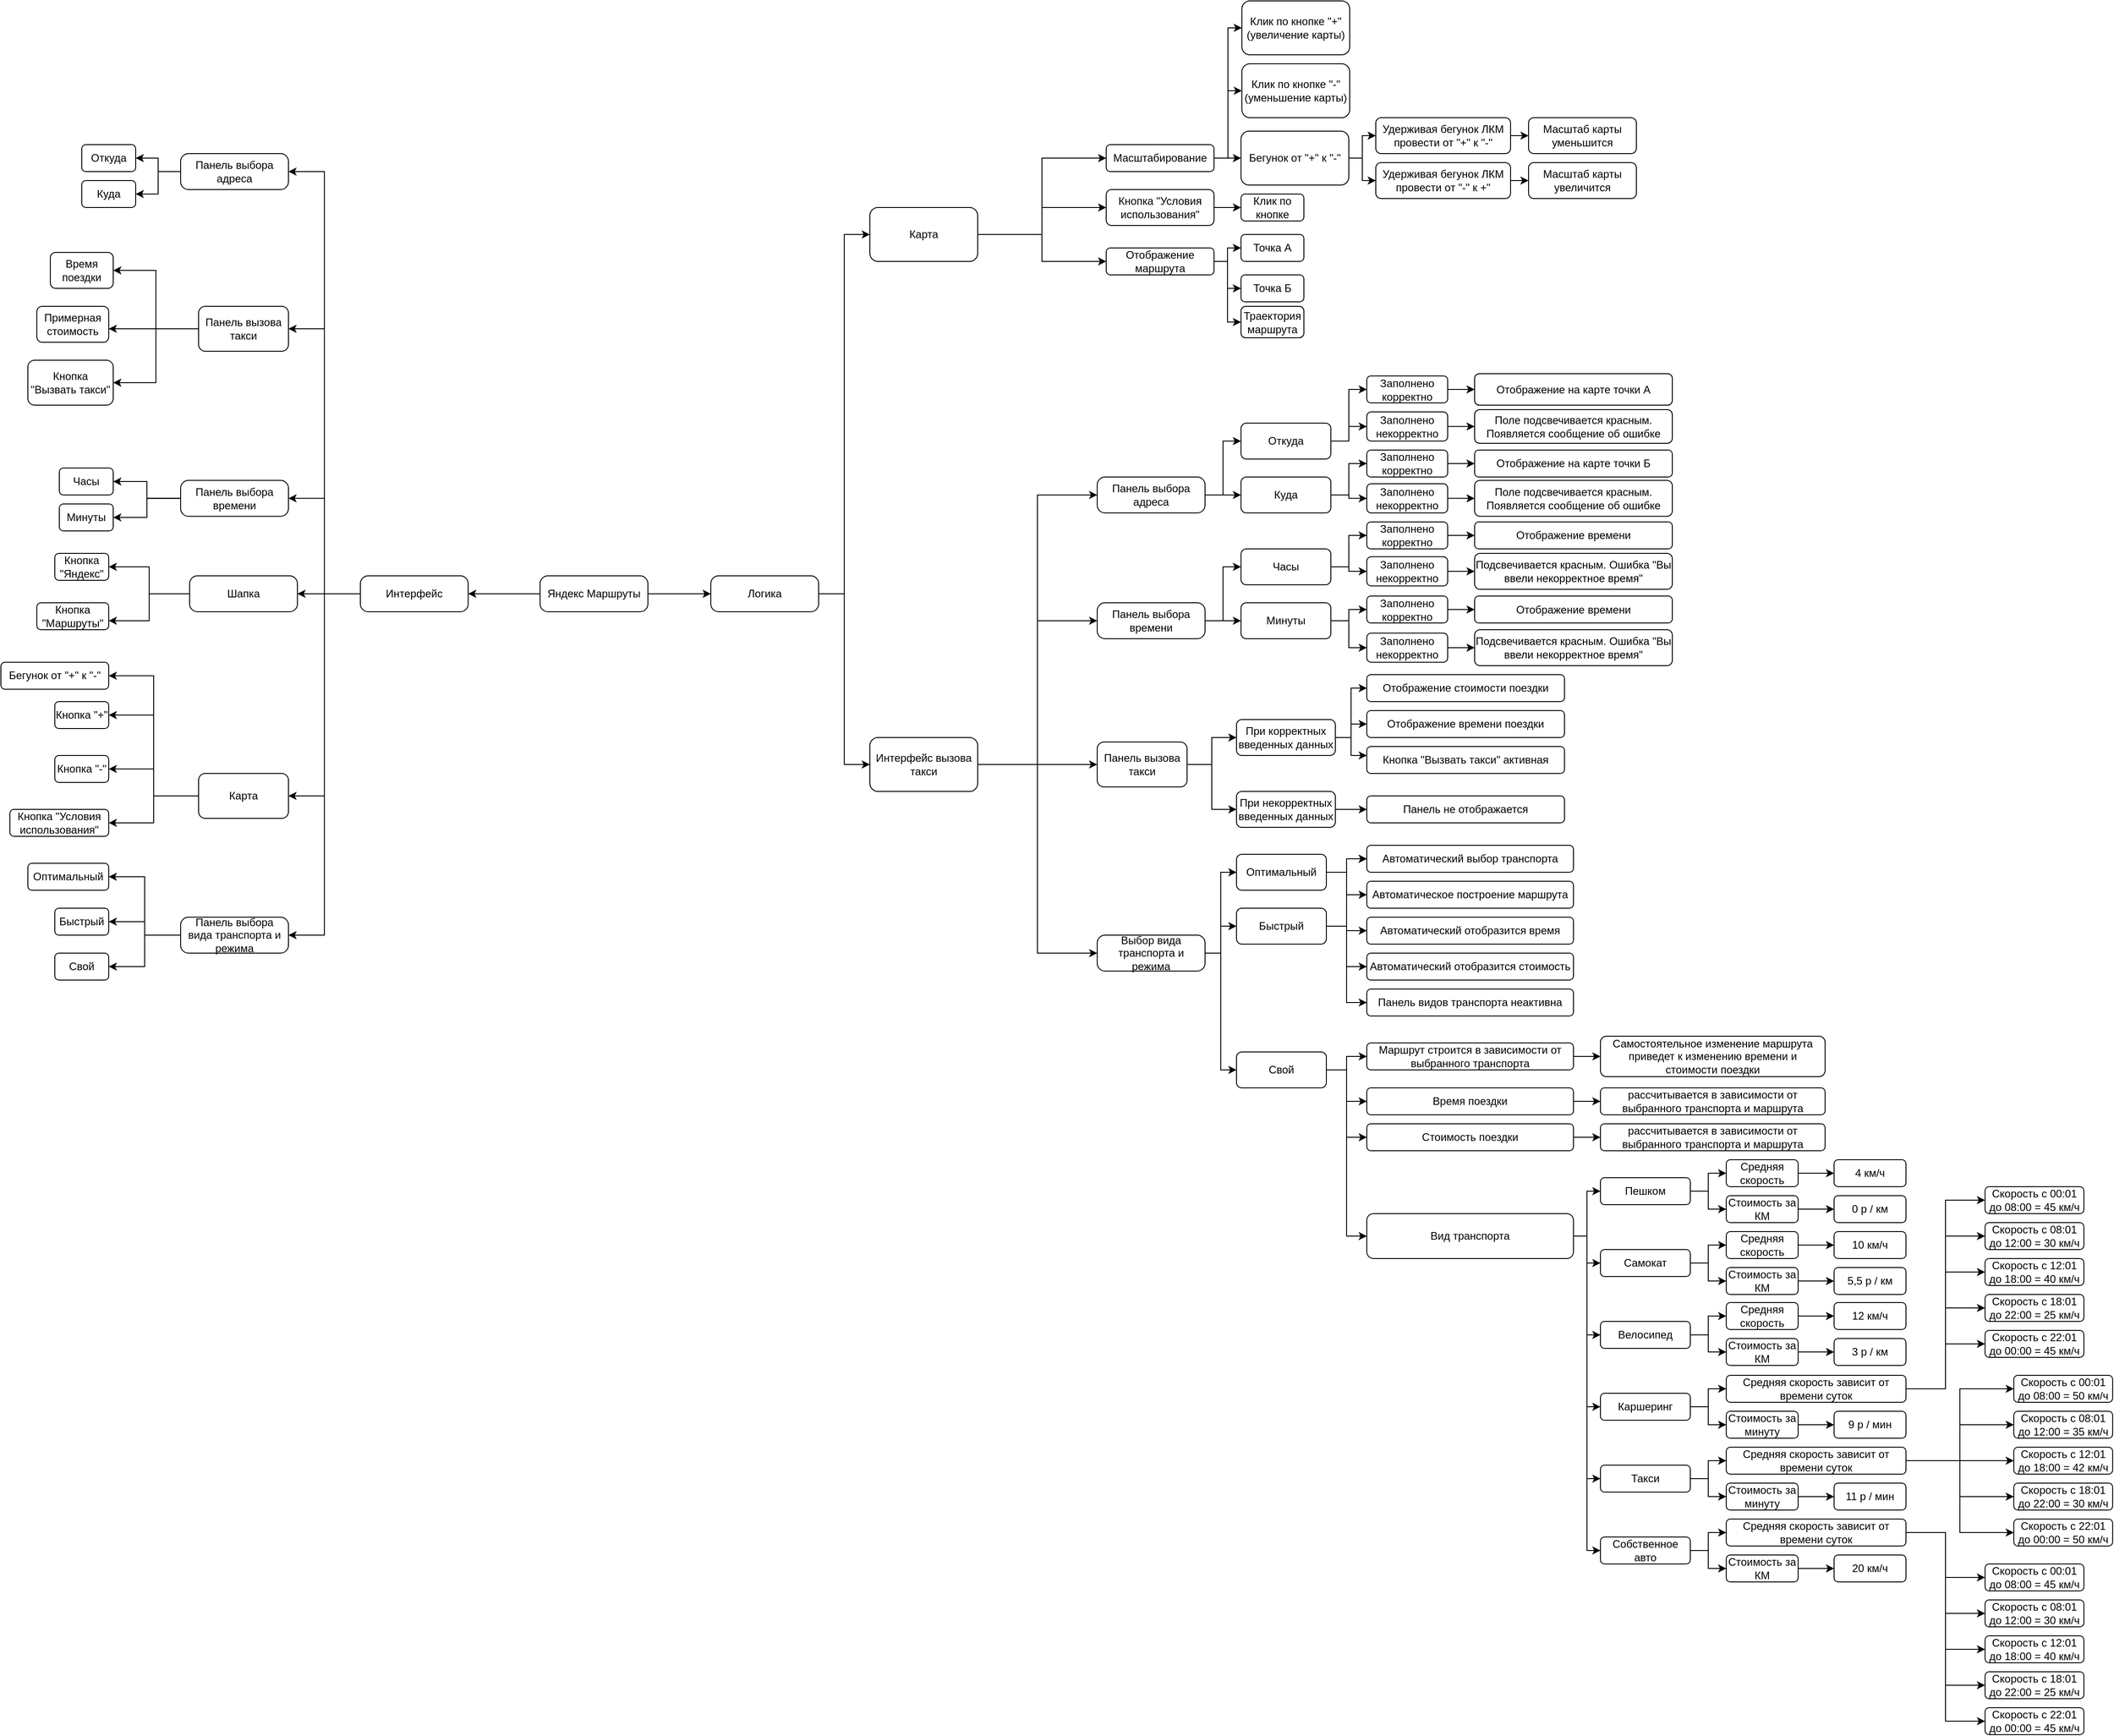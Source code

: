 <mxfile version="20.3.7" type="github"><diagram id="mye7cpsdecRdVJIh1ltE" name="Page-1"><mxGraphModel dx="4299" dy="3077" grid="1" gridSize="10" guides="1" tooltips="1" connect="1" arrows="1" fold="1" page="1" pageScale="1" pageWidth="827" pageHeight="1169" math="0" shadow="0"><root><mxCell id="0"/><mxCell id="1" parent="0"/><mxCell id="GoWqnwifKlF_Yr-xNYbi-38" style="edgeStyle=none;rounded=0;orthogonalLoop=1;jettySize=auto;html=1;exitX=0;exitY=0.5;exitDx=0;exitDy=0;entryX=1;entryY=0.5;entryDx=0;entryDy=0;" parent="1" source="GoWqnwifKlF_Yr-xNYbi-1" target="GoWqnwifKlF_Yr-xNYbi-3" edge="1"><mxGeometry relative="1" as="geometry"><mxPoint x="270" y="380" as="targetPoint"/></mxGeometry></mxCell><mxCell id="qn3d2HcTWaKksIYHcs9O-18" style="edgeStyle=none;rounded=0;orthogonalLoop=1;jettySize=auto;html=1;exitX=1;exitY=0.5;exitDx=0;exitDy=0;" parent="1" source="GoWqnwifKlF_Yr-xNYbi-1" edge="1"><mxGeometry relative="1" as="geometry"><mxPoint x="530" y="380" as="targetPoint"/></mxGeometry></mxCell><mxCell id="GoWqnwifKlF_Yr-xNYbi-1" value="Яндекс Маршруты" style="rounded=1;whiteSpace=wrap;html=1;arcSize=22;" parent="1" vertex="1"><mxGeometry x="340" y="360" width="120" height="40" as="geometry"/></mxCell><mxCell id="GoWqnwifKlF_Yr-xNYbi-52" style="edgeStyle=elbowEdgeStyle;rounded=0;orthogonalLoop=1;jettySize=auto;html=1;exitX=0;exitY=0.5;exitDx=0;exitDy=0;entryX=1;entryY=0.5;entryDx=0;entryDy=0;" parent="1" source="GoWqnwifKlF_Yr-xNYbi-3" target="GoWqnwifKlF_Yr-xNYbi-43" edge="1"><mxGeometry relative="1" as="geometry"/></mxCell><mxCell id="OxW7yi1mNQBKnJ8u3WXz-1" style="rounded=0;orthogonalLoop=1;jettySize=auto;html=1;exitX=0;exitY=0.5;exitDx=0;exitDy=0;entryX=1;entryY=0.5;entryDx=0;entryDy=0;edgeStyle=elbowEdgeStyle;" parent="1" source="GoWqnwifKlF_Yr-xNYbi-3" target="GoWqnwifKlF_Yr-xNYbi-45" edge="1"><mxGeometry relative="1" as="geometry"/></mxCell><mxCell id="OxW7yi1mNQBKnJ8u3WXz-3" style="edgeStyle=elbowEdgeStyle;rounded=0;orthogonalLoop=1;jettySize=auto;html=1;exitX=0;exitY=0.5;exitDx=0;exitDy=0;entryX=1;entryY=0.5;entryDx=0;entryDy=0;" parent="1" source="GoWqnwifKlF_Yr-xNYbi-3" target="OxW7yi1mNQBKnJ8u3WXz-2" edge="1"><mxGeometry relative="1" as="geometry"/></mxCell><mxCell id="OxW7yi1mNQBKnJ8u3WXz-5" style="edgeStyle=elbowEdgeStyle;rounded=0;orthogonalLoop=1;jettySize=auto;html=1;exitX=0;exitY=0.5;exitDx=0;exitDy=0;entryX=1;entryY=0.5;entryDx=0;entryDy=0;startArrow=none;" parent="1" source="2UG358r40B1tHIJYd2t6-13" edge="1"><mxGeometry relative="1" as="geometry"><mxPoint x="-20" y="605" as="targetPoint"/></mxGeometry></mxCell><mxCell id="2UG358r40B1tHIJYd2t6-29" style="edgeStyle=elbowEdgeStyle;rounded=0;orthogonalLoop=1;jettySize=auto;html=1;exitX=0;exitY=0.5;exitDx=0;exitDy=0;entryX=1;entryY=0.5;entryDx=0;entryDy=0;" parent="1" source="GoWqnwifKlF_Yr-xNYbi-3" target="2UG358r40B1tHIJYd2t6-30" edge="1"><mxGeometry relative="1" as="geometry"><mxPoint x="-30" y="150" as="targetPoint"/></mxGeometry></mxCell><mxCell id="2UG358r40B1tHIJYd2t6-194" style="edgeStyle=elbowEdgeStyle;rounded=0;orthogonalLoop=1;jettySize=auto;html=1;exitX=0;exitY=0.5;exitDx=0;exitDy=0;entryX=1;entryY=0.5;entryDx=0;entryDy=0;fontFamily=Helvetica;fontSize=12;fontColor=default;" parent="1" source="GoWqnwifKlF_Yr-xNYbi-3" target="2UG358r40B1tHIJYd2t6-13" edge="1"><mxGeometry relative="1" as="geometry"/></mxCell><mxCell id="GoWqnwifKlF_Yr-xNYbi-3" value="Интерфейс" style="rounded=1;whiteSpace=wrap;html=1;arcSize=22;" parent="1" vertex="1"><mxGeometry x="140" y="360" width="120" height="40" as="geometry"/></mxCell><mxCell id="2UG358r40B1tHIJYd2t6-165" style="edgeStyle=elbowEdgeStyle;rounded=0;orthogonalLoop=1;jettySize=auto;html=1;exitX=1;exitY=0.5;exitDx=0;exitDy=0;fontFamily=Helvetica;fontSize=12;fontColor=default;entryX=0;entryY=0.5;entryDx=0;entryDy=0;" parent="1" source="GoWqnwifKlF_Yr-xNYbi-5" target="2UG358r40B1tHIJYd2t6-168" edge="1"><mxGeometry relative="1" as="geometry"><mxPoint x="1120" y="720" as="targetPoint"/></mxGeometry></mxCell><mxCell id="2UG358r40B1tHIJYd2t6-170" style="edgeStyle=elbowEdgeStyle;rounded=0;orthogonalLoop=1;jettySize=auto;html=1;exitX=1;exitY=0.5;exitDx=0;exitDy=0;entryX=0;entryY=0.5;entryDx=0;entryDy=0;fontFamily=Helvetica;fontSize=12;fontColor=default;" parent="1" source="GoWqnwifKlF_Yr-xNYbi-5" target="2UG358r40B1tHIJYd2t6-169" edge="1"><mxGeometry relative="1" as="geometry"/></mxCell><mxCell id="2UG358r40B1tHIJYd2t6-172" style="edgeStyle=elbowEdgeStyle;rounded=0;orthogonalLoop=1;jettySize=auto;html=1;exitX=1;exitY=0.5;exitDx=0;exitDy=0;entryX=0;entryY=0.5;entryDx=0;entryDy=0;fontFamily=Helvetica;fontSize=12;fontColor=default;" parent="1" source="GoWqnwifKlF_Yr-xNYbi-5" target="2UG358r40B1tHIJYd2t6-171" edge="1"><mxGeometry relative="1" as="geometry"/></mxCell><mxCell id="GoWqnwifKlF_Yr-xNYbi-5" value="Выбор вида транспорта и режима" style="rounded=1;whiteSpace=wrap;html=1;arcSize=22;" parent="1" vertex="1"><mxGeometry x="960" y="760" width="120" height="40" as="geometry"/></mxCell><mxCell id="oigtg8h2ie4QQOlHJKOF-6" style="edgeStyle=elbowEdgeStyle;rounded=0;orthogonalLoop=1;jettySize=auto;html=1;exitX=0;exitY=0.5;exitDx=0;exitDy=0;entryX=1;entryY=0.5;entryDx=0;entryDy=0;" parent="1" source="GoWqnwifKlF_Yr-xNYbi-43" target="2UG358r40B1tHIJYd2t6-23" edge="1"><mxGeometry relative="1" as="geometry"><mxPoint x="-210" y="240" as="targetPoint"/></mxGeometry></mxCell><mxCell id="oigtg8h2ie4QQOlHJKOF-8" style="edgeStyle=elbowEdgeStyle;rounded=0;orthogonalLoop=1;jettySize=auto;html=1;exitX=0;exitY=0.5;exitDx=0;exitDy=0;entryX=1;entryY=0.5;entryDx=0;entryDy=0;" parent="1" source="GoWqnwifKlF_Yr-xNYbi-43" target="2UG358r40B1tHIJYd2t6-1" edge="1"><mxGeometry relative="1" as="geometry"><mxPoint x="-160" y="320" as="targetPoint"/></mxGeometry></mxCell><mxCell id="GoWqnwifKlF_Yr-xNYbi-43" value="Панель выбора времени" style="rounded=1;whiteSpace=wrap;html=1;arcSize=22;" parent="1" vertex="1"><mxGeometry x="-60" y="253.75" width="120" height="40" as="geometry"/></mxCell><mxCell id="oigtg8h2ie4QQOlHJKOF-4" style="edgeStyle=elbowEdgeStyle;rounded=0;orthogonalLoop=1;jettySize=auto;html=1;exitX=0;exitY=0.5;exitDx=0;exitDy=0;entryX=1;entryY=0.5;entryDx=0;entryDy=0;" parent="1" source="GoWqnwifKlF_Yr-xNYbi-45" target="2UG358r40B1tHIJYd2t6-22" edge="1"><mxGeometry relative="1" as="geometry"><mxPoint x="-160" y="40" as="targetPoint"/></mxGeometry></mxCell><mxCell id="2UG358r40B1tHIJYd2t6-199" style="edgeStyle=elbowEdgeStyle;rounded=0;orthogonalLoop=1;jettySize=auto;html=1;exitX=0;exitY=0.5;exitDx=0;exitDy=0;entryX=1;entryY=0.5;entryDx=0;entryDy=0;fontFamily=Helvetica;fontSize=12;fontColor=default;" parent="1" source="GoWqnwifKlF_Yr-xNYbi-45" target="2UG358r40B1tHIJYd2t6-21" edge="1"><mxGeometry relative="1" as="geometry"/></mxCell><mxCell id="GoWqnwifKlF_Yr-xNYbi-45" value="Панель выбора адреса" style="rounded=1;whiteSpace=wrap;html=1;arcSize=22;" parent="1" vertex="1"><mxGeometry x="-60" y="-110" width="120" height="40" as="geometry"/></mxCell><mxCell id="2UG358r40B1tHIJYd2t6-38" style="edgeStyle=elbowEdgeStyle;rounded=0;orthogonalLoop=1;jettySize=auto;html=1;exitX=1;exitY=0.5;exitDx=0;exitDy=0;entryX=0;entryY=0.5;entryDx=0;entryDy=0;" parent="1" source="qn3d2HcTWaKksIYHcs9O-5" target="2UG358r40B1tHIJYd2t6-40" edge="1"><mxGeometry relative="1" as="geometry"><mxPoint x="750" y="10" as="targetPoint"/></mxGeometry></mxCell><mxCell id="2UG358r40B1tHIJYd2t6-39" style="edgeStyle=elbowEdgeStyle;rounded=0;orthogonalLoop=1;jettySize=auto;html=1;exitX=1;exitY=0.5;exitDx=0;exitDy=0;entryX=0;entryY=0.5;entryDx=0;entryDy=0;" parent="1" source="qn3d2HcTWaKksIYHcs9O-5" target="2UG358r40B1tHIJYd2t6-41" edge="1"><mxGeometry relative="1" as="geometry"><mxPoint x="750" y="740" as="targetPoint"/></mxGeometry></mxCell><mxCell id="qn3d2HcTWaKksIYHcs9O-5" value="Логика" style="rounded=1;whiteSpace=wrap;html=1;arcSize=22;" parent="1" vertex="1"><mxGeometry x="530" y="360" width="120" height="40" as="geometry"/></mxCell><mxCell id="oigtg8h2ie4QQOlHJKOF-1" style="rounded=0;orthogonalLoop=1;jettySize=auto;html=1;exitX=0;exitY=0.5;exitDx=0;exitDy=0;edgeStyle=elbowEdgeStyle;entryX=1;entryY=0.5;entryDx=0;entryDy=0;" parent="1" source="OxW7yi1mNQBKnJ8u3WXz-2" target="2UG358r40B1tHIJYd2t6-26" edge="1"><mxGeometry relative="1" as="geometry"><mxPoint x="-200" y="710" as="targetPoint"/></mxGeometry></mxCell><mxCell id="oigtg8h2ie4QQOlHJKOF-3" style="edgeStyle=elbowEdgeStyle;rounded=0;orthogonalLoop=1;jettySize=auto;html=1;exitX=0;exitY=0.5;exitDx=0;exitDy=0;entryX=1;entryY=0.5;entryDx=0;entryDy=0;" parent="1" source="OxW7yi1mNQBKnJ8u3WXz-2" target="2UG358r40B1tHIJYd2t6-28" edge="1"><mxGeometry relative="1" as="geometry"><mxPoint x="-200" y="800" as="targetPoint"/></mxGeometry></mxCell><mxCell id="2UG358r40B1tHIJYd2t6-24" style="edgeStyle=elbowEdgeStyle;rounded=0;orthogonalLoop=1;jettySize=auto;html=1;exitX=0;exitY=0.5;exitDx=0;exitDy=0;entryX=1;entryY=0.5;entryDx=0;entryDy=0;" parent="1" source="OxW7yi1mNQBKnJ8u3WXz-2" target="2UG358r40B1tHIJYd2t6-27" edge="1"><mxGeometry relative="1" as="geometry"><mxPoint x="-210" y="760" as="targetPoint"/></mxGeometry></mxCell><mxCell id="OxW7yi1mNQBKnJ8u3WXz-2" value="Панель выбора&lt;br&gt;вида транспорта и режима" style="rounded=1;whiteSpace=wrap;html=1;arcSize=22;" parent="1" vertex="1"><mxGeometry x="-60" y="740" width="120" height="40" as="geometry"/></mxCell><mxCell id="2UG358r40B1tHIJYd2t6-1" value="Часы" style="rounded=1;whiteSpace=wrap;html=1;" parent="1" vertex="1"><mxGeometry x="-195" y="240" width="60" height="30" as="geometry"/></mxCell><mxCell id="2UG358r40B1tHIJYd2t6-3" style="edgeStyle=none;rounded=0;orthogonalLoop=1;jettySize=auto;html=1;exitX=0;exitY=0.5;exitDx=0;exitDy=0;entryX=1;entryY=0.5;entryDx=0;entryDy=0;" parent="1" source="GoWqnwifKlF_Yr-xNYbi-3" target="2UG358r40B1tHIJYd2t6-4" edge="1"><mxGeometry relative="1" as="geometry"><mxPoint x="150" y="390" as="sourcePoint"/><mxPoint x="40" y="380" as="targetPoint"/></mxGeometry></mxCell><mxCell id="2UG358r40B1tHIJYd2t6-6" style="edgeStyle=elbowEdgeStyle;rounded=0;orthogonalLoop=1;jettySize=auto;html=1;exitX=0;exitY=0.5;exitDx=0;exitDy=0;" parent="1" source="2UG358r40B1tHIJYd2t6-4" edge="1"><mxGeometry relative="1" as="geometry"><mxPoint x="-140" y="350" as="targetPoint"/></mxGeometry></mxCell><mxCell id="2UG358r40B1tHIJYd2t6-8" style="edgeStyle=elbowEdgeStyle;rounded=0;orthogonalLoop=1;jettySize=auto;html=1;exitX=0;exitY=0.5;exitDx=0;exitDy=0;" parent="1" source="2UG358r40B1tHIJYd2t6-4" edge="1"><mxGeometry relative="1" as="geometry"><mxPoint x="-140" y="410" as="targetPoint"/></mxGeometry></mxCell><mxCell id="2UG358r40B1tHIJYd2t6-4" value="Шапка" style="rounded=1;whiteSpace=wrap;html=1;arcSize=22;" parent="1" vertex="1"><mxGeometry x="-50" y="360" width="120" height="40" as="geometry"/></mxCell><mxCell id="2UG358r40B1tHIJYd2t6-7" value="Кнопка &quot;Яндекс&quot;" style="rounded=1;whiteSpace=wrap;html=1;" parent="1" vertex="1"><mxGeometry x="-200" y="335" width="60" height="30" as="geometry"/></mxCell><mxCell id="2UG358r40B1tHIJYd2t6-9" value="Кнопка &quot;Маршруты&quot;" style="rounded=1;whiteSpace=wrap;html=1;" parent="1" vertex="1"><mxGeometry x="-220" y="390" width="80" height="30" as="geometry"/></mxCell><mxCell id="2UG358r40B1tHIJYd2t6-14" style="edgeStyle=elbowEdgeStyle;rounded=0;orthogonalLoop=1;jettySize=auto;html=1;exitX=0;exitY=0.5;exitDx=0;exitDy=0;entryX=1;entryY=0.5;entryDx=0;entryDy=0;" parent="1" source="2UG358r40B1tHIJYd2t6-13" target="2UG358r40B1tHIJYd2t6-16" edge="1"><mxGeometry relative="1" as="geometry"><mxPoint x="-180" y="570" as="targetPoint"/></mxGeometry></mxCell><mxCell id="2UG358r40B1tHIJYd2t6-18" style="edgeStyle=elbowEdgeStyle;rounded=0;orthogonalLoop=1;jettySize=auto;html=1;exitX=0;exitY=0.5;exitDx=0;exitDy=0;entryX=1;entryY=0.5;entryDx=0;entryDy=0;" parent="1" source="2UG358r40B1tHIJYd2t6-13" target="2UG358r40B1tHIJYd2t6-17" edge="1"><mxGeometry relative="1" as="geometry"><mxPoint x="-180" y="640" as="targetPoint"/></mxGeometry></mxCell><mxCell id="2UG358r40B1tHIJYd2t6-20" style="edgeStyle=elbowEdgeStyle;rounded=0;orthogonalLoop=1;jettySize=auto;html=1;exitX=0;exitY=0.5;exitDx=0;exitDy=0;entryX=1;entryY=0.5;entryDx=0;entryDy=0;" parent="1" source="2UG358r40B1tHIJYd2t6-13" target="2UG358r40B1tHIJYd2t6-19" edge="1"><mxGeometry relative="1" as="geometry"/></mxCell><mxCell id="2UG358r40B1tHIJYd2t6-67" style="edgeStyle=elbowEdgeStyle;rounded=0;orthogonalLoop=1;jettySize=auto;html=1;exitX=0;exitY=0.5;exitDx=0;exitDy=0;entryX=1;entryY=0.5;entryDx=0;entryDy=0;" parent="1" source="2UG358r40B1tHIJYd2t6-13" target="2UG358r40B1tHIJYd2t6-70" edge="1"><mxGeometry relative="1" as="geometry"><mxPoint x="-130" y="470" as="targetPoint"/></mxGeometry></mxCell><mxCell id="2UG358r40B1tHIJYd2t6-16" value="Кнопка &quot;+&quot;" style="rounded=1;whiteSpace=wrap;html=1;" parent="1" vertex="1"><mxGeometry x="-200" y="500" width="60" height="30" as="geometry"/></mxCell><mxCell id="2UG358r40B1tHIJYd2t6-17" value="Кнопка &quot;-&quot;" style="rounded=1;whiteSpace=wrap;html=1;" parent="1" vertex="1"><mxGeometry x="-200" y="560" width="60" height="30" as="geometry"/></mxCell><mxCell id="2UG358r40B1tHIJYd2t6-19" value="Кнопка &quot;Условия использования&quot;" style="rounded=1;whiteSpace=wrap;html=1;" parent="1" vertex="1"><mxGeometry x="-250" y="620" width="110" height="30" as="geometry"/></mxCell><mxCell id="2UG358r40B1tHIJYd2t6-21" value="Откуда" style="rounded=1;whiteSpace=wrap;html=1;" parent="1" vertex="1"><mxGeometry x="-170" y="-120" width="60" height="30" as="geometry"/></mxCell><mxCell id="2UG358r40B1tHIJYd2t6-22" value="Куда" style="rounded=1;whiteSpace=wrap;html=1;" parent="1" vertex="1"><mxGeometry x="-170" y="-80" width="60" height="30" as="geometry"/></mxCell><mxCell id="2UG358r40B1tHIJYd2t6-23" value="Минуты" style="rounded=1;whiteSpace=wrap;html=1;" parent="1" vertex="1"><mxGeometry x="-195" y="280" width="60" height="30" as="geometry"/></mxCell><mxCell id="2UG358r40B1tHIJYd2t6-26" value="Оптимальный" style="rounded=1;whiteSpace=wrap;html=1;" parent="1" vertex="1"><mxGeometry x="-230" y="680" width="90" height="30" as="geometry"/></mxCell><mxCell id="2UG358r40B1tHIJYd2t6-27" value="Быстрый" style="rounded=1;whiteSpace=wrap;html=1;" parent="1" vertex="1"><mxGeometry x="-200" y="730" width="60" height="30" as="geometry"/></mxCell><mxCell id="2UG358r40B1tHIJYd2t6-28" value="Свой" style="rounded=1;whiteSpace=wrap;html=1;" parent="1" vertex="1"><mxGeometry x="-200" y="780" width="60" height="30" as="geometry"/></mxCell><mxCell id="2UG358r40B1tHIJYd2t6-31" style="edgeStyle=elbowEdgeStyle;rounded=0;orthogonalLoop=1;jettySize=auto;html=1;exitX=0;exitY=0.5;exitDx=0;exitDy=0;" parent="1" source="2UG358r40B1tHIJYd2t6-30" target="2UG358r40B1tHIJYd2t6-32" edge="1"><mxGeometry relative="1" as="geometry"><mxPoint x="-150" y="130" as="targetPoint"/></mxGeometry></mxCell><mxCell id="2UG358r40B1tHIJYd2t6-34" style="edgeStyle=none;rounded=0;orthogonalLoop=1;jettySize=auto;html=1;exitX=0;exitY=0.5;exitDx=0;exitDy=0;" parent="1" source="2UG358r40B1tHIJYd2t6-30" edge="1"><mxGeometry relative="1" as="geometry"><mxPoint x="-140" y="85" as="targetPoint"/></mxGeometry></mxCell><mxCell id="2UG358r40B1tHIJYd2t6-36" style="edgeStyle=elbowEdgeStyle;rounded=0;orthogonalLoop=1;jettySize=auto;html=1;exitX=0;exitY=0.5;exitDx=0;exitDy=0;" parent="1" source="2UG358r40B1tHIJYd2t6-30" target="2UG358r40B1tHIJYd2t6-37" edge="1"><mxGeometry relative="1" as="geometry"><mxPoint x="-140" y="140" as="targetPoint"/></mxGeometry></mxCell><mxCell id="2UG358r40B1tHIJYd2t6-30" value="Панель вызова такси" style="rounded=1;whiteSpace=wrap;html=1;" parent="1" vertex="1"><mxGeometry x="-40" y="60" width="100" height="50" as="geometry"/></mxCell><mxCell id="2UG358r40B1tHIJYd2t6-32" value="Время поездки" style="rounded=1;whiteSpace=wrap;html=1;" parent="1" vertex="1"><mxGeometry x="-205" width="70" height="40" as="geometry"/></mxCell><mxCell id="2UG358r40B1tHIJYd2t6-35" value="Примерная стоимость" style="rounded=1;whiteSpace=wrap;html=1;" parent="1" vertex="1"><mxGeometry x="-220" y="60" width="80" height="40" as="geometry"/></mxCell><mxCell id="2UG358r40B1tHIJYd2t6-37" value="Кнопка &quot;Вызвать такси&quot;" style="rounded=1;whiteSpace=wrap;html=1;" parent="1" vertex="1"><mxGeometry x="-230" y="120" width="95" height="50" as="geometry"/></mxCell><mxCell id="2UG358r40B1tHIJYd2t6-43" style="edgeStyle=elbowEdgeStyle;rounded=0;orthogonalLoop=1;jettySize=auto;html=1;exitX=1;exitY=0.5;exitDx=0;exitDy=0;entryX=0;entryY=0.5;entryDx=0;entryDy=0;" parent="1" source="2UG358r40B1tHIJYd2t6-40" target="2UG358r40B1tHIJYd2t6-48" edge="1"><mxGeometry relative="1" as="geometry"><mxPoint x="970" y="50" as="targetPoint"/></mxGeometry></mxCell><mxCell id="2UG358r40B1tHIJYd2t6-55" style="edgeStyle=elbowEdgeStyle;rounded=0;orthogonalLoop=1;jettySize=auto;html=1;exitX=1;exitY=0.5;exitDx=0;exitDy=0;entryX=0;entryY=0.5;entryDx=0;entryDy=0;" parent="1" source="2UG358r40B1tHIJYd2t6-40" target="2UG358r40B1tHIJYd2t6-54" edge="1"><mxGeometry relative="1" as="geometry"/></mxCell><mxCell id="2UG358r40B1tHIJYd2t6-79" style="edgeStyle=elbowEdgeStyle;rounded=0;orthogonalLoop=1;jettySize=auto;html=1;exitX=1;exitY=0.5;exitDx=0;exitDy=0;entryX=0;entryY=0.5;entryDx=0;entryDy=0;" parent="1" source="2UG358r40B1tHIJYd2t6-40" target="2UG358r40B1tHIJYd2t6-80" edge="1"><mxGeometry relative="1" as="geometry"><mxPoint x="880" y="-180" as="targetPoint"/></mxGeometry></mxCell><mxCell id="2UG358r40B1tHIJYd2t6-40" value="Карта" style="rounded=1;whiteSpace=wrap;html=1;" parent="1" vertex="1"><mxGeometry x="707" y="-50" width="120" height="60" as="geometry"/></mxCell><mxCell id="2UG358r40B1tHIJYd2t6-63" style="edgeStyle=elbowEdgeStyle;rounded=0;orthogonalLoop=1;jettySize=auto;html=1;exitX=1;exitY=0.5;exitDx=0;exitDy=0;entryX=0;entryY=0.5;entryDx=0;entryDy=0;" parent="1" source="2UG358r40B1tHIJYd2t6-41" target="2UG358r40B1tHIJYd2t6-65" edge="1"><mxGeometry relative="1" as="geometry"><mxPoint x="1060" y="330" as="targetPoint"/></mxGeometry></mxCell><mxCell id="2UG358r40B1tHIJYd2t6-64" style="edgeStyle=elbowEdgeStyle;rounded=0;orthogonalLoop=1;jettySize=auto;html=1;exitX=1;exitY=0.5;exitDx=0;exitDy=0;entryX=0;entryY=0.5;entryDx=0;entryDy=0;" parent="1" source="2UG358r40B1tHIJYd2t6-41" target="2UG358r40B1tHIJYd2t6-66" edge="1"><mxGeometry relative="1" as="geometry"><mxPoint x="1060" y="500" as="targetPoint"/></mxGeometry></mxCell><mxCell id="2UG358r40B1tHIJYd2t6-84" style="edgeStyle=elbowEdgeStyle;rounded=0;orthogonalLoop=1;jettySize=auto;html=1;exitX=1;exitY=0.5;exitDx=0;exitDy=0;entryX=0;entryY=0.5;entryDx=0;entryDy=0;" parent="1" source="2UG358r40B1tHIJYd2t6-41" target="GoWqnwifKlF_Yr-xNYbi-5" edge="1"><mxGeometry relative="1" as="geometry"/></mxCell><mxCell id="2UG358r40B1tHIJYd2t6-104" style="edgeStyle=elbowEdgeStyle;rounded=0;orthogonalLoop=1;jettySize=auto;html=1;exitX=1;exitY=0.5;exitDx=0;exitDy=0;entryX=0;entryY=0.5;entryDx=0;entryDy=0;" parent="1" source="2UG358r40B1tHIJYd2t6-41" target="2UG358r40B1tHIJYd2t6-101" edge="1"><mxGeometry relative="1" as="geometry"/></mxCell><mxCell id="2UG358r40B1tHIJYd2t6-41" value="Интерфейс вызова такси" style="rounded=1;whiteSpace=wrap;html=1;" parent="1" vertex="1"><mxGeometry x="707" y="540" width="120" height="60" as="geometry"/></mxCell><mxCell id="2UG358r40B1tHIJYd2t6-46" value="Клик по кнопке &quot;+&quot; (увеличение карты)" style="rounded=1;whiteSpace=wrap;html=1;" parent="1" vertex="1"><mxGeometry x="1121" y="-280" width="120" height="60" as="geometry"/></mxCell><mxCell id="2UG358r40B1tHIJYd2t6-47" value="Клик по кнопке &quot;-&quot; (уменьшение карты)" style="rounded=1;whiteSpace=wrap;html=1;" parent="1" vertex="1"><mxGeometry x="1121" y="-210" width="120" height="60" as="geometry"/></mxCell><mxCell id="2UG358r40B1tHIJYd2t6-72" style="edgeStyle=none;rounded=0;orthogonalLoop=1;jettySize=auto;html=1;exitX=1;exitY=0.5;exitDx=0;exitDy=0;entryX=0;entryY=0.5;entryDx=0;entryDy=0;" parent="1" source="2UG358r40B1tHIJYd2t6-48" target="2UG358r40B1tHIJYd2t6-73" edge="1"><mxGeometry relative="1" as="geometry"><mxPoint x="1150" y="30.059" as="targetPoint"/></mxGeometry></mxCell><mxCell id="2UG358r40B1tHIJYd2t6-48" value="Кнопка &quot;Условия использования&quot;" style="rounded=1;whiteSpace=wrap;html=1;" parent="1" vertex="1"><mxGeometry x="970" y="-70" width="120" height="40" as="geometry"/></mxCell><mxCell id="2UG358r40B1tHIJYd2t6-75" style="edgeStyle=elbowEdgeStyle;rounded=0;orthogonalLoop=1;jettySize=auto;html=1;exitX=1;exitY=0.5;exitDx=0;exitDy=0;entryX=0;entryY=0.5;entryDx=0;entryDy=0;" parent="1" source="2UG358r40B1tHIJYd2t6-50" target="2UG358r40B1tHIJYd2t6-76" edge="1"><mxGeometry relative="1" as="geometry"><mxPoint x="1150" y="-110" as="targetPoint"/></mxGeometry></mxCell><mxCell id="2UG358r40B1tHIJYd2t6-77" style="edgeStyle=elbowEdgeStyle;rounded=0;orthogonalLoop=1;jettySize=auto;html=1;exitX=1;exitY=0.5;exitDx=0;exitDy=0;entryX=0;entryY=0.5;entryDx=0;entryDy=0;" parent="1" source="2UG358r40B1tHIJYd2t6-50" target="2UG358r40B1tHIJYd2t6-78" edge="1"><mxGeometry relative="1" as="geometry"><mxPoint x="1150" y="-60" as="targetPoint"/></mxGeometry></mxCell><mxCell id="2UG358r40B1tHIJYd2t6-50" value="Бегунок от &quot;+&quot; к &quot;-&quot;" style="rounded=1;whiteSpace=wrap;html=1;" parent="1" vertex="1"><mxGeometry x="1120" y="-135" width="120" height="60" as="geometry"/></mxCell><mxCell id="2UG358r40B1tHIJYd2t6-57" style="edgeStyle=elbowEdgeStyle;rounded=0;orthogonalLoop=1;jettySize=auto;html=1;exitX=1;exitY=0.5;exitDx=0;exitDy=0;entryX=0;entryY=0.5;entryDx=0;entryDy=0;" parent="1" source="2UG358r40B1tHIJYd2t6-54" target="2UG358r40B1tHIJYd2t6-60" edge="1"><mxGeometry relative="1" as="geometry"><mxPoint x="1150" y="80" as="targetPoint"/></mxGeometry></mxCell><mxCell id="2UG358r40B1tHIJYd2t6-58" style="edgeStyle=elbowEdgeStyle;rounded=0;orthogonalLoop=1;jettySize=auto;html=1;entryX=0;entryY=0.5;entryDx=0;entryDy=0;exitX=1;exitY=0.5;exitDx=0;exitDy=0;" parent="1" source="2UG358r40B1tHIJYd2t6-54" target="2UG358r40B1tHIJYd2t6-61" edge="1"><mxGeometry relative="1" as="geometry"><mxPoint x="1150" y="120" as="targetPoint"/><mxPoint x="1090" y="40" as="sourcePoint"/></mxGeometry></mxCell><mxCell id="2UG358r40B1tHIJYd2t6-59" style="edgeStyle=elbowEdgeStyle;rounded=0;orthogonalLoop=1;jettySize=auto;html=1;exitX=1;exitY=0.5;exitDx=0;exitDy=0;entryX=0;entryY=0.5;entryDx=0;entryDy=0;" parent="1" source="2UG358r40B1tHIJYd2t6-54" target="2UG358r40B1tHIJYd2t6-62" edge="1"><mxGeometry relative="1" as="geometry"><mxPoint x="1150" y="160" as="targetPoint"/></mxGeometry></mxCell><mxCell id="2UG358r40B1tHIJYd2t6-54" value="Отображение маршрута" style="rounded=1;whiteSpace=wrap;html=1;" parent="1" vertex="1"><mxGeometry x="970" y="-5" width="120" height="30" as="geometry"/></mxCell><mxCell id="2UG358r40B1tHIJYd2t6-60" value="Точка А" style="rounded=1;whiteSpace=wrap;html=1;" parent="1" vertex="1"><mxGeometry x="1120" y="-20" width="70" height="30" as="geometry"/></mxCell><mxCell id="2UG358r40B1tHIJYd2t6-61" value="Точка Б" style="rounded=1;whiteSpace=wrap;html=1;" parent="1" vertex="1"><mxGeometry x="1120" y="25" width="70" height="30" as="geometry"/></mxCell><mxCell id="2UG358r40B1tHIJYd2t6-62" value="Траектория маршрута" style="rounded=1;whiteSpace=wrap;html=1;" parent="1" vertex="1"><mxGeometry x="1120" y="60" width="70" height="35" as="geometry"/></mxCell><mxCell id="2UG358r40B1tHIJYd2t6-85" style="edgeStyle=elbowEdgeStyle;rounded=0;orthogonalLoop=1;jettySize=auto;html=1;exitX=1;exitY=0.5;exitDx=0;exitDy=0;entryX=0;entryY=0.5;entryDx=0;entryDy=0;" parent="1" source="2UG358r40B1tHIJYd2t6-65" target="2UG358r40B1tHIJYd2t6-87" edge="1"><mxGeometry relative="1" as="geometry"><mxPoint x="1120" y="280" as="targetPoint"/></mxGeometry></mxCell><mxCell id="2UG358r40B1tHIJYd2t6-86" style="edgeStyle=none;rounded=0;orthogonalLoop=1;jettySize=auto;html=1;exitX=1;exitY=0.5;exitDx=0;exitDy=0;entryX=0;entryY=0.5;entryDx=0;entryDy=0;" parent="1" source="2UG358r40B1tHIJYd2t6-65" target="2UG358r40B1tHIJYd2t6-88" edge="1"><mxGeometry relative="1" as="geometry"><mxPoint x="1120" y="330" as="targetPoint"/></mxGeometry></mxCell><mxCell id="2UG358r40B1tHIJYd2t6-65" value="Панель выбора адреса" style="rounded=1;whiteSpace=wrap;html=1;arcSize=22;" parent="1" vertex="1"><mxGeometry x="960" y="250" width="120" height="40" as="geometry"/></mxCell><mxCell id="2UG358r40B1tHIJYd2t6-190" style="edgeStyle=elbowEdgeStyle;rounded=0;orthogonalLoop=1;jettySize=auto;html=1;exitX=1;exitY=0.5;exitDx=0;exitDy=0;entryX=0;entryY=0.5;entryDx=0;entryDy=0;fontFamily=Helvetica;fontSize=12;fontColor=default;" parent="1" source="2UG358r40B1tHIJYd2t6-66" target="2UG358r40B1tHIJYd2t6-154" edge="1"><mxGeometry relative="1" as="geometry"/></mxCell><mxCell id="2UG358r40B1tHIJYd2t6-191" style="edgeStyle=elbowEdgeStyle;rounded=0;orthogonalLoop=1;jettySize=auto;html=1;exitX=1;exitY=0.5;exitDx=0;exitDy=0;entryX=0;entryY=0.5;entryDx=0;entryDy=0;fontFamily=Helvetica;fontSize=12;fontColor=default;" parent="1" source="2UG358r40B1tHIJYd2t6-66" target="2UG358r40B1tHIJYd2t6-155" edge="1"><mxGeometry relative="1" as="geometry"/></mxCell><mxCell id="2UG358r40B1tHIJYd2t6-66" value="Панель вызова такси" style="rounded=1;whiteSpace=wrap;html=1;" parent="1" vertex="1"><mxGeometry x="960" y="545" width="100" height="50" as="geometry"/></mxCell><mxCell id="2UG358r40B1tHIJYd2t6-70" value="Бегунок от &quot;+&quot; к &quot;-&quot;" style="rounded=1;whiteSpace=wrap;html=1;" parent="1" vertex="1"><mxGeometry x="-260" y="456.25" width="120" height="30" as="geometry"/></mxCell><mxCell id="2UG358r40B1tHIJYd2t6-73" value="Клик по кнопке" style="rounded=1;whiteSpace=wrap;html=1;" parent="1" vertex="1"><mxGeometry x="1120" y="-65" width="70" height="30" as="geometry"/></mxCell><mxCell id="2UG358r40B1tHIJYd2t6-127" style="edgeStyle=none;rounded=0;orthogonalLoop=1;jettySize=auto;html=1;exitX=1;exitY=0.5;exitDx=0;exitDy=0;fontFamily=Helvetica;fontSize=12;fontColor=default;entryX=0;entryY=0.5;entryDx=0;entryDy=0;" parent="1" source="2UG358r40B1tHIJYd2t6-76" target="2UG358r40B1tHIJYd2t6-128" edge="1"><mxGeometry relative="1" as="geometry"><mxPoint x="1500" y="-129.783" as="targetPoint"/></mxGeometry></mxCell><mxCell id="2UG358r40B1tHIJYd2t6-76" value="Удерживая бегунок ЛКМ провести от &quot;+&quot; к &quot;-&quot;" style="rounded=1;whiteSpace=wrap;html=1;" parent="1" vertex="1"><mxGeometry x="1270" y="-150" width="150" height="40" as="geometry"/></mxCell><mxCell id="2UG358r40B1tHIJYd2t6-130" style="edgeStyle=none;rounded=0;orthogonalLoop=1;jettySize=auto;html=1;exitX=1;exitY=0.5;exitDx=0;exitDy=0;entryX=0;entryY=0.5;entryDx=0;entryDy=0;fontFamily=Helvetica;fontSize=12;fontColor=default;" parent="1" source="2UG358r40B1tHIJYd2t6-78" target="2UG358r40B1tHIJYd2t6-129" edge="1"><mxGeometry relative="1" as="geometry"/></mxCell><mxCell id="2UG358r40B1tHIJYd2t6-78" value="Удерживая бегунок ЛКМ провести от &quot;-&quot; к +&quot;" style="rounded=1;whiteSpace=wrap;html=1;" parent="1" vertex="1"><mxGeometry x="1270" y="-100" width="150" height="40" as="geometry"/></mxCell><mxCell id="2UG358r40B1tHIJYd2t6-81" style="edgeStyle=elbowEdgeStyle;rounded=0;orthogonalLoop=1;jettySize=auto;html=1;exitX=1;exitY=0.5;exitDx=0;exitDy=0;entryX=0;entryY=0.5;entryDx=0;entryDy=0;" parent="1" source="2UG358r40B1tHIJYd2t6-80" target="2UG358r40B1tHIJYd2t6-46" edge="1"><mxGeometry relative="1" as="geometry"/></mxCell><mxCell id="2UG358r40B1tHIJYd2t6-82" style="edgeStyle=elbowEdgeStyle;rounded=0;orthogonalLoop=1;jettySize=auto;html=1;exitX=1;exitY=0.5;exitDx=0;exitDy=0;entryX=0;entryY=0.5;entryDx=0;entryDy=0;" parent="1" source="2UG358r40B1tHIJYd2t6-80" target="2UG358r40B1tHIJYd2t6-47" edge="1"><mxGeometry relative="1" as="geometry"/></mxCell><mxCell id="2UG358r40B1tHIJYd2t6-83" style="edgeStyle=none;rounded=0;orthogonalLoop=1;jettySize=auto;html=1;exitX=1;exitY=0.5;exitDx=0;exitDy=0;entryX=0;entryY=0.5;entryDx=0;entryDy=0;" parent="1" source="2UG358r40B1tHIJYd2t6-80" target="2UG358r40B1tHIJYd2t6-50" edge="1"><mxGeometry relative="1" as="geometry"/></mxCell><mxCell id="2UG358r40B1tHIJYd2t6-80" value="Масштабирование" style="rounded=1;whiteSpace=wrap;html=1;" parent="1" vertex="1"><mxGeometry x="970" y="-120" width="120" height="30" as="geometry"/></mxCell><mxCell id="2UG358r40B1tHIJYd2t6-113" style="edgeStyle=elbowEdgeStyle;rounded=0;orthogonalLoop=1;jettySize=auto;html=1;exitX=1;exitY=0.5;exitDx=0;exitDy=0;entryX=0;entryY=0.5;entryDx=0;entryDy=0;" parent="1" source="2UG358r40B1tHIJYd2t6-87" target="2UG358r40B1tHIJYd2t6-96" edge="1"><mxGeometry relative="1" as="geometry"/></mxCell><mxCell id="2UG358r40B1tHIJYd2t6-192" style="edgeStyle=elbowEdgeStyle;rounded=0;orthogonalLoop=1;jettySize=auto;html=1;exitX=1;exitY=0.5;exitDx=0;exitDy=0;entryX=0;entryY=0.5;entryDx=0;entryDy=0;fontFamily=Helvetica;fontSize=12;fontColor=default;" parent="1" source="2UG358r40B1tHIJYd2t6-87" target="2UG358r40B1tHIJYd2t6-92" edge="1"><mxGeometry relative="1" as="geometry"/></mxCell><mxCell id="2UG358r40B1tHIJYd2t6-87" value="Откуда" style="rounded=1;whiteSpace=wrap;html=1;" parent="1" vertex="1"><mxGeometry x="1120" y="190" width="100" height="40" as="geometry"/></mxCell><mxCell id="2UG358r40B1tHIJYd2t6-118" style="edgeStyle=elbowEdgeStyle;rounded=0;orthogonalLoop=1;jettySize=auto;html=1;exitX=1;exitY=0.5;exitDx=0;exitDy=0;entryX=0;entryY=0.5;entryDx=0;entryDy=0;fontFamily=Helvetica;" parent="1" source="2UG358r40B1tHIJYd2t6-88" target="2UG358r40B1tHIJYd2t6-116" edge="1"><mxGeometry relative="1" as="geometry"/></mxCell><mxCell id="2UG358r40B1tHIJYd2t6-119" style="edgeStyle=elbowEdgeStyle;rounded=0;orthogonalLoop=1;jettySize=auto;html=1;exitX=1;exitY=0.5;exitDx=0;exitDy=0;entryX=0;entryY=0.5;entryDx=0;entryDy=0;fontFamily=Helvetica;" parent="1" source="2UG358r40B1tHIJYd2t6-88" target="2UG358r40B1tHIJYd2t6-117" edge="1"><mxGeometry relative="1" as="geometry"/></mxCell><mxCell id="2UG358r40B1tHIJYd2t6-88" value="Куда" style="rounded=1;whiteSpace=wrap;html=1;" parent="1" vertex="1"><mxGeometry x="1120" y="250" width="100" height="40" as="geometry"/></mxCell><mxCell id="2UG358r40B1tHIJYd2t6-110" style="edgeStyle=none;rounded=0;orthogonalLoop=1;jettySize=auto;html=1;exitX=1;exitY=0.5;exitDx=0;exitDy=0;entryX=0;entryY=0.5;entryDx=0;entryDy=0;" parent="1" source="2UG358r40B1tHIJYd2t6-92" target="2UG358r40B1tHIJYd2t6-98" edge="1"><mxGeometry relative="1" as="geometry"/></mxCell><mxCell id="2UG358r40B1tHIJYd2t6-92" value="Заполнено корректно" style="rounded=1;whiteSpace=wrap;html=1;" parent="1" vertex="1"><mxGeometry x="1260" y="137.5" width="90" height="30" as="geometry"/></mxCell><mxCell id="2UG358r40B1tHIJYd2t6-134" style="edgeStyle=none;rounded=0;orthogonalLoop=1;jettySize=auto;html=1;exitX=1;exitY=0.5;exitDx=0;exitDy=0;entryX=0;entryY=0.5;entryDx=0;entryDy=0;fontFamily=Helvetica;fontSize=12;fontColor=default;" parent="1" source="2UG358r40B1tHIJYd2t6-96" target="2UG358r40B1tHIJYd2t6-114" edge="1"><mxGeometry relative="1" as="geometry"/></mxCell><mxCell id="2UG358r40B1tHIJYd2t6-96" value="Заполнено некорректно" style="rounded=1;whiteSpace=wrap;html=1;" parent="1" vertex="1"><mxGeometry x="1260" y="177.5" width="90" height="32.5" as="geometry"/></mxCell><mxCell id="2UG358r40B1tHIJYd2t6-98" value="&lt;span style=&quot;text-align: left;&quot;&gt;Отображение на карте точки А&lt;/span&gt;" style="rounded=1;whiteSpace=wrap;html=1;" parent="1" vertex="1"><mxGeometry x="1380" y="135" width="220" height="35" as="geometry"/></mxCell><mxCell id="2UG358r40B1tHIJYd2t6-105" style="edgeStyle=elbowEdgeStyle;rounded=0;orthogonalLoop=1;jettySize=auto;html=1;exitX=1;exitY=0.5;exitDx=0;exitDy=0;entryX=0;entryY=0.5;entryDx=0;entryDy=0;" parent="1" source="2UG358r40B1tHIJYd2t6-101" target="2UG358r40B1tHIJYd2t6-132" edge="1"><mxGeometry relative="1" as="geometry"><mxPoint x="1120" y="450" as="targetPoint"/></mxGeometry></mxCell><mxCell id="2UG358r40B1tHIJYd2t6-106" style="edgeStyle=none;rounded=0;orthogonalLoop=1;jettySize=auto;html=1;exitX=1;exitY=0.5;exitDx=0;exitDy=0;entryX=0;entryY=0.5;entryDx=0;entryDy=0;" parent="1" source="2UG358r40B1tHIJYd2t6-101" target="2UG358r40B1tHIJYd2t6-133" edge="1"><mxGeometry relative="1" as="geometry"><mxPoint x="1120" y="490" as="targetPoint"/></mxGeometry></mxCell><mxCell id="2UG358r40B1tHIJYd2t6-101" value="Панель выбора времени" style="rounded=1;whiteSpace=wrap;html=1;arcSize=22;" parent="1" vertex="1"><mxGeometry x="960" y="390" width="120" height="40" as="geometry"/></mxCell><mxCell id="2UG358r40B1tHIJYd2t6-114" value="&lt;span style=&quot;text-align: left;&quot;&gt;Поле подсвечивается красным. Появляется сообщение об ошибке&lt;/span&gt;" style="rounded=1;whiteSpace=wrap;html=1;" parent="1" vertex="1"><mxGeometry x="1380" y="175" width="220" height="37.5" as="geometry"/></mxCell><mxCell id="2UG358r40B1tHIJYd2t6-123" style="edgeStyle=none;rounded=0;orthogonalLoop=1;jettySize=auto;html=1;exitX=1;exitY=0.5;exitDx=0;exitDy=0;entryX=0;entryY=0.5;entryDx=0;entryDy=0;fontFamily=Helvetica;" parent="1" source="2UG358r40B1tHIJYd2t6-116" target="2UG358r40B1tHIJYd2t6-122" edge="1"><mxGeometry relative="1" as="geometry"/></mxCell><mxCell id="2UG358r40B1tHIJYd2t6-116" value="Заполнено корректно" style="rounded=1;whiteSpace=wrap;html=1;" parent="1" vertex="1"><mxGeometry x="1260" y="220" width="90" height="30" as="geometry"/></mxCell><mxCell id="2UG358r40B1tHIJYd2t6-124" style="edgeStyle=none;rounded=0;orthogonalLoop=1;jettySize=auto;html=1;exitX=1;exitY=0.5;exitDx=0;exitDy=0;fontFamily=Helvetica;entryX=0;entryY=0.5;entryDx=0;entryDy=0;" parent="1" source="2UG358r40B1tHIJYd2t6-117" target="2UG358r40B1tHIJYd2t6-125" edge="1"><mxGeometry relative="1" as="geometry"><mxPoint x="1390" y="395.941" as="targetPoint"/></mxGeometry></mxCell><mxCell id="2UG358r40B1tHIJYd2t6-117" value="Заполнено некорректно" style="rounded=1;whiteSpace=wrap;html=1;" parent="1" vertex="1"><mxGeometry x="1260" y="257.5" width="90" height="32.5" as="geometry"/></mxCell><mxCell id="2UG358r40B1tHIJYd2t6-122" value="&lt;span style=&quot;text-align: left;&quot;&gt;Отображение на карте точки Б&lt;/span&gt;" style="rounded=1;whiteSpace=wrap;html=1;" parent="1" vertex="1"><mxGeometry x="1380" y="220" width="220" height="30" as="geometry"/></mxCell><mxCell id="2UG358r40B1tHIJYd2t6-125" value="&lt;span style=&quot;text-align: left;&quot;&gt;Поле подсвечивается красным. Появляется сообщение об ошибке&lt;/span&gt;" style="rounded=1;whiteSpace=wrap;html=1;" parent="1" vertex="1"><mxGeometry x="1380" y="253.75" width="220" height="40" as="geometry"/></mxCell><mxCell id="2UG358r40B1tHIJYd2t6-128" value="Масштаб карты уменьшится" style="rounded=1;whiteSpace=wrap;html=1;fontFamily=Helvetica;fontSize=12;fontColor=default;strokeColor=default;fillColor=default;" parent="1" vertex="1"><mxGeometry x="1440" y="-150" width="120" height="40" as="geometry"/></mxCell><mxCell id="2UG358r40B1tHIJYd2t6-129" value="Масштаб карты увеличится" style="rounded=1;whiteSpace=wrap;html=1;fontFamily=Helvetica;fontSize=12;fontColor=default;strokeColor=default;fillColor=default;" parent="1" vertex="1"><mxGeometry x="1440" y="-100" width="120" height="40" as="geometry"/></mxCell><mxCell id="2UG358r40B1tHIJYd2t6-136" style="edgeStyle=elbowEdgeStyle;rounded=0;orthogonalLoop=1;jettySize=auto;html=1;exitX=1;exitY=0.5;exitDx=0;exitDy=0;fontFamily=Helvetica;fontSize=12;fontColor=default;entryX=0;entryY=0.5;entryDx=0;entryDy=0;" parent="1" source="2UG358r40B1tHIJYd2t6-132" target="2UG358r40B1tHIJYd2t6-138" edge="1"><mxGeometry relative="1" as="geometry"><mxPoint x="1260" y="420" as="targetPoint"/></mxGeometry></mxCell><mxCell id="2UG358r40B1tHIJYd2t6-149" style="edgeStyle=elbowEdgeStyle;rounded=0;orthogonalLoop=1;jettySize=auto;html=1;exitX=1;exitY=0.5;exitDx=0;exitDy=0;entryX=0;entryY=0.5;entryDx=0;entryDy=0;fontFamily=Helvetica;fontSize=12;fontColor=default;" parent="1" source="2UG358r40B1tHIJYd2t6-132" target="2UG358r40B1tHIJYd2t6-140" edge="1"><mxGeometry relative="1" as="geometry"/></mxCell><mxCell id="2UG358r40B1tHIJYd2t6-132" value="Часы" style="rounded=1;whiteSpace=wrap;html=1;" parent="1" vertex="1"><mxGeometry x="1120" y="330" width="100" height="40" as="geometry"/></mxCell><mxCell id="2UG358r40B1tHIJYd2t6-151" style="edgeStyle=elbowEdgeStyle;rounded=0;orthogonalLoop=1;jettySize=auto;html=1;exitX=1;exitY=0.5;exitDx=0;exitDy=0;entryX=0;entryY=0.5;entryDx=0;entryDy=0;fontFamily=Helvetica;fontSize=12;fontColor=default;" parent="1" source="2UG358r40B1tHIJYd2t6-133" target="2UG358r40B1tHIJYd2t6-144" edge="1"><mxGeometry relative="1" as="geometry"/></mxCell><mxCell id="2UG358r40B1tHIJYd2t6-152" style="edgeStyle=elbowEdgeStyle;rounded=0;orthogonalLoop=1;jettySize=auto;html=1;exitX=1;exitY=0.5;exitDx=0;exitDy=0;entryX=0;entryY=0.5;entryDx=0;entryDy=0;fontFamily=Helvetica;fontSize=12;fontColor=default;" parent="1" source="2UG358r40B1tHIJYd2t6-133" target="2UG358r40B1tHIJYd2t6-146" edge="1"><mxGeometry relative="1" as="geometry"/></mxCell><mxCell id="2UG358r40B1tHIJYd2t6-133" value="Минуты" style="rounded=1;whiteSpace=wrap;html=1;" parent="1" vertex="1"><mxGeometry x="1120" y="390" width="100" height="40" as="geometry"/></mxCell><mxCell id="2UG358r40B1tHIJYd2t6-137" style="edgeStyle=none;rounded=0;orthogonalLoop=1;jettySize=auto;html=1;exitX=1;exitY=0.5;exitDx=0;exitDy=0;entryX=0;entryY=0.5;entryDx=0;entryDy=0;" parent="1" source="2UG358r40B1tHIJYd2t6-138" target="2UG358r40B1tHIJYd2t6-141" edge="1"><mxGeometry relative="1" as="geometry"/></mxCell><mxCell id="2UG358r40B1tHIJYd2t6-138" value="Заполнено корректно" style="rounded=1;whiteSpace=wrap;html=1;" parent="1" vertex="1"><mxGeometry x="1260" y="300" width="90" height="30" as="geometry"/></mxCell><mxCell id="2UG358r40B1tHIJYd2t6-139" style="edgeStyle=none;rounded=0;orthogonalLoop=1;jettySize=auto;html=1;exitX=1;exitY=0.5;exitDx=0;exitDy=0;entryX=0;entryY=0.5;entryDx=0;entryDy=0;fontFamily=Helvetica;fontSize=12;fontColor=default;" parent="1" source="2UG358r40B1tHIJYd2t6-140" target="2UG358r40B1tHIJYd2t6-142" edge="1"><mxGeometry relative="1" as="geometry"/></mxCell><mxCell id="2UG358r40B1tHIJYd2t6-140" value="Заполнено некорректно" style="rounded=1;whiteSpace=wrap;html=1;" parent="1" vertex="1"><mxGeometry x="1260" y="338.75" width="90" height="32.5" as="geometry"/></mxCell><mxCell id="2UG358r40B1tHIJYd2t6-141" value="&lt;span style=&quot;text-align: left;&quot;&gt;Отображение времени&lt;/span&gt;" style="rounded=1;whiteSpace=wrap;html=1;" parent="1" vertex="1"><mxGeometry x="1380" y="300" width="220" height="30" as="geometry"/></mxCell><mxCell id="2UG358r40B1tHIJYd2t6-142" value="&lt;span style=&quot;text-align: left;&quot;&gt;Подсвечивается красным. Ошибка &quot;Вы ввели некорректное время&quot;&lt;/span&gt;" style="rounded=1;whiteSpace=wrap;html=1;" parent="1" vertex="1"><mxGeometry x="1380" y="335" width="220" height="40" as="geometry"/></mxCell><mxCell id="2UG358r40B1tHIJYd2t6-143" style="edgeStyle=none;rounded=0;orthogonalLoop=1;jettySize=auto;html=1;exitX=1;exitY=0.5;exitDx=0;exitDy=0;entryX=0;entryY=0.5;entryDx=0;entryDy=0;fontFamily=Helvetica;" parent="1" source="2UG358r40B1tHIJYd2t6-144" target="2UG358r40B1tHIJYd2t6-147" edge="1"><mxGeometry relative="1" as="geometry"/></mxCell><mxCell id="2UG358r40B1tHIJYd2t6-144" value="Заполнено корректно" style="rounded=1;whiteSpace=wrap;html=1;" parent="1" vertex="1"><mxGeometry x="1260" y="382.5" width="90" height="30" as="geometry"/></mxCell><mxCell id="2UG358r40B1tHIJYd2t6-145" style="edgeStyle=none;rounded=0;orthogonalLoop=1;jettySize=auto;html=1;exitX=1;exitY=0.5;exitDx=0;exitDy=0;fontFamily=Helvetica;entryX=0;entryY=0.5;entryDx=0;entryDy=0;" parent="1" source="2UG358r40B1tHIJYd2t6-146" target="2UG358r40B1tHIJYd2t6-148" edge="1"><mxGeometry relative="1" as="geometry"><mxPoint x="1390" y="580.941" as="targetPoint"/></mxGeometry></mxCell><mxCell id="2UG358r40B1tHIJYd2t6-146" value="Заполнено некорректно" style="rounded=1;whiteSpace=wrap;html=1;" parent="1" vertex="1"><mxGeometry x="1260" y="423.75" width="90" height="32.5" as="geometry"/></mxCell><mxCell id="2UG358r40B1tHIJYd2t6-147" value="&lt;span style=&quot;text-align: left;&quot;&gt;Отображение времени&lt;/span&gt;" style="rounded=1;whiteSpace=wrap;html=1;" parent="1" vertex="1"><mxGeometry x="1380" y="382.5" width="220" height="30" as="geometry"/></mxCell><mxCell id="2UG358r40B1tHIJYd2t6-148" value="&lt;span style=&quot;text-align: left;&quot;&gt;Подсвечивается красным. Ошибка &quot;Вы ввели некорректное время&quot;&lt;/span&gt;" style="rounded=1;whiteSpace=wrap;html=1;" parent="1" vertex="1"><mxGeometry x="1380" y="420" width="220" height="40" as="geometry"/></mxCell><mxCell id="2UG358r40B1tHIJYd2t6-158" style="edgeStyle=elbowEdgeStyle;rounded=0;orthogonalLoop=1;jettySize=auto;html=1;exitX=1;exitY=0.5;exitDx=0;exitDy=0;fontFamily=Helvetica;fontSize=12;fontColor=default;entryX=0;entryY=0.5;entryDx=0;entryDy=0;" parent="1" source="2UG358r40B1tHIJYd2t6-154" target="2UG358r40B1tHIJYd2t6-160" edge="1"><mxGeometry relative="1" as="geometry"><mxPoint x="1270" y="550" as="targetPoint"/></mxGeometry></mxCell><mxCell id="2UG358r40B1tHIJYd2t6-161" style="edgeStyle=elbowEdgeStyle;rounded=0;orthogonalLoop=1;jettySize=auto;html=1;exitX=1;exitY=0.5;exitDx=0;exitDy=0;fontFamily=Helvetica;fontSize=12;fontColor=default;" parent="1" source="2UG358r40B1tHIJYd2t6-154" edge="1"><mxGeometry relative="1" as="geometry"><mxPoint x="1260" y="560" as="targetPoint"/></mxGeometry></mxCell><mxCell id="2UG358r40B1tHIJYd2t6-201" style="edgeStyle=elbowEdgeStyle;rounded=0;orthogonalLoop=1;jettySize=auto;html=1;exitX=1;exitY=0.5;exitDx=0;exitDy=0;fontFamily=Helvetica;fontSize=12;fontColor=default;entryX=0;entryY=0.5;entryDx=0;entryDy=0;" parent="1" source="2UG358r40B1tHIJYd2t6-154" target="2UG358r40B1tHIJYd2t6-159" edge="1"><mxGeometry relative="1" as="geometry"><mxPoint x="1260" y="480" as="targetPoint"/></mxGeometry></mxCell><mxCell id="2UG358r40B1tHIJYd2t6-154" value="При корректных введенных данных" style="rounded=1;whiteSpace=wrap;html=1;fontFamily=Helvetica;fontSize=12;fontColor=default;strokeColor=default;fillColor=default;" parent="1" vertex="1"><mxGeometry x="1115" y="520" width="110" height="40" as="geometry"/></mxCell><mxCell id="2UG358r40B1tHIJYd2t6-164" style="edgeStyle=none;rounded=0;orthogonalLoop=1;jettySize=auto;html=1;exitX=1;exitY=0.5;exitDx=0;exitDy=0;fontFamily=Helvetica;fontSize=12;fontColor=default;" parent="1" source="2UG358r40B1tHIJYd2t6-155" target="2UG358r40B1tHIJYd2t6-163" edge="1"><mxGeometry relative="1" as="geometry"/></mxCell><mxCell id="2UG358r40B1tHIJYd2t6-155" value="При некорректных введенных данных" style="rounded=1;whiteSpace=wrap;html=1;fontFamily=Helvetica;fontSize=12;fontColor=default;strokeColor=default;fillColor=default;" parent="1" vertex="1"><mxGeometry x="1115" y="600" width="110" height="40" as="geometry"/></mxCell><mxCell id="2UG358r40B1tHIJYd2t6-159" value="&lt;span style=&quot;text-align: left;&quot;&gt;Отображение стоимости поездки&lt;/span&gt;" style="rounded=1;whiteSpace=wrap;html=1;" parent="1" vertex="1"><mxGeometry x="1260" y="470" width="220" height="30" as="geometry"/></mxCell><mxCell id="2UG358r40B1tHIJYd2t6-160" value="&lt;span style=&quot;text-align: left;&quot;&gt;Отображение времени поездки&lt;/span&gt;" style="rounded=1;whiteSpace=wrap;html=1;" parent="1" vertex="1"><mxGeometry x="1260" y="510" width="220" height="30" as="geometry"/></mxCell><mxCell id="2UG358r40B1tHIJYd2t6-162" value="&lt;span style=&quot;text-align: left;&quot;&gt;Кнопка &quot;Вызвать такси&quot; активная&lt;/span&gt;" style="rounded=1;whiteSpace=wrap;html=1;" parent="1" vertex="1"><mxGeometry x="1260" y="550" width="220" height="30" as="geometry"/></mxCell><mxCell id="2UG358r40B1tHIJYd2t6-163" value="&lt;span style=&quot;text-align: left;&quot;&gt;Панель не отображается&lt;/span&gt;" style="rounded=1;whiteSpace=wrap;html=1;" parent="1" vertex="1"><mxGeometry x="1260" y="605" width="220" height="30" as="geometry"/></mxCell><mxCell id="2UG358r40B1tHIJYd2t6-180" style="edgeStyle=elbowEdgeStyle;rounded=0;orthogonalLoop=1;jettySize=auto;html=1;exitX=1;exitY=0.5;exitDx=0;exitDy=0;entryX=0;entryY=0.5;entryDx=0;entryDy=0;fontFamily=Helvetica;fontSize=12;fontColor=default;" parent="1" source="2UG358r40B1tHIJYd2t6-168" target="2UG358r40B1tHIJYd2t6-175" edge="1"><mxGeometry relative="1" as="geometry"/></mxCell><mxCell id="2UG358r40B1tHIJYd2t6-181" style="edgeStyle=elbowEdgeStyle;rounded=0;orthogonalLoop=1;jettySize=auto;html=1;exitX=1;exitY=0.5;exitDx=0;exitDy=0;entryX=0;entryY=0.5;entryDx=0;entryDy=0;fontFamily=Helvetica;fontSize=12;fontColor=default;" parent="1" source="2UG358r40B1tHIJYd2t6-168" target="2UG358r40B1tHIJYd2t6-177" edge="1"><mxGeometry relative="1" as="geometry"/></mxCell><mxCell id="2UG358r40B1tHIJYd2t6-182" style="edgeStyle=elbowEdgeStyle;rounded=0;orthogonalLoop=1;jettySize=auto;html=1;exitX=1;exitY=0.5;exitDx=0;exitDy=0;entryX=0;entryY=0.5;entryDx=0;entryDy=0;fontFamily=Helvetica;fontSize=12;fontColor=default;" parent="1" source="2UG358r40B1tHIJYd2t6-168" target="2UG358r40B1tHIJYd2t6-178" edge="1"><mxGeometry relative="1" as="geometry"/></mxCell><mxCell id="2UG358r40B1tHIJYd2t6-183" style="edgeStyle=elbowEdgeStyle;rounded=0;orthogonalLoop=1;jettySize=auto;html=1;exitX=1;exitY=0.5;exitDx=0;exitDy=0;entryX=0;entryY=0.5;entryDx=0;entryDy=0;fontFamily=Helvetica;fontSize=12;fontColor=default;" parent="1" source="2UG358r40B1tHIJYd2t6-168" target="2UG358r40B1tHIJYd2t6-179" edge="1"><mxGeometry relative="1" as="geometry"/></mxCell><mxCell id="2UG358r40B1tHIJYd2t6-186" style="edgeStyle=elbowEdgeStyle;rounded=0;orthogonalLoop=1;jettySize=auto;html=1;exitX=1;exitY=0.5;exitDx=0;exitDy=0;entryX=0;entryY=0.5;entryDx=0;entryDy=0;fontFamily=Helvetica;fontSize=12;fontColor=default;" parent="1" source="2UG358r40B1tHIJYd2t6-168" target="2UG358r40B1tHIJYd2t6-185" edge="1"><mxGeometry relative="1" as="geometry"/></mxCell><mxCell id="2UG358r40B1tHIJYd2t6-168" value="Оптимальный" style="rounded=1;whiteSpace=wrap;html=1;" parent="1" vertex="1"><mxGeometry x="1115" y="670" width="100" height="40" as="geometry"/></mxCell><mxCell id="2UG358r40B1tHIJYd2t6-184" style="edgeStyle=elbowEdgeStyle;rounded=0;orthogonalLoop=1;jettySize=auto;html=1;exitX=1;exitY=0.5;exitDx=0;exitDy=0;entryX=0;entryY=0.5;entryDx=0;entryDy=0;fontFamily=Helvetica;fontSize=12;fontColor=default;" parent="1" source="2UG358r40B1tHIJYd2t6-169" target="2UG358r40B1tHIJYd2t6-175" edge="1"><mxGeometry relative="1" as="geometry"/></mxCell><mxCell id="2UG358r40B1tHIJYd2t6-169" value="Быстрый" style="rounded=1;whiteSpace=wrap;html=1;" parent="1" vertex="1"><mxGeometry x="1115" y="730" width="100" height="40" as="geometry"/></mxCell><mxCell id="2UG358r40B1tHIJYd2t6-206" style="edgeStyle=elbowEdgeStyle;rounded=0;orthogonalLoop=1;jettySize=auto;html=1;exitX=1;exitY=0.5;exitDx=0;exitDy=0;fontFamily=Helvetica;fontSize=12;fontColor=default;entryX=0;entryY=0.5;entryDx=0;entryDy=0;" parent="1" source="2UG358r40B1tHIJYd2t6-171" target="2UG358r40B1tHIJYd2t6-188" edge="1"><mxGeometry relative="1" as="geometry"/></mxCell><mxCell id="2UG358r40B1tHIJYd2t6-207" style="edgeStyle=elbowEdgeStyle;rounded=0;orthogonalLoop=1;jettySize=auto;html=1;exitX=1;exitY=0.5;exitDx=0;exitDy=0;fontFamily=Helvetica;fontSize=12;fontColor=default;entryX=0;entryY=0.5;entryDx=0;entryDy=0;" parent="1" source="2UG358r40B1tHIJYd2t6-171" target="2UG358r40B1tHIJYd2t6-203" edge="1"><mxGeometry relative="1" as="geometry"/></mxCell><mxCell id="2UG358r40B1tHIJYd2t6-208" style="edgeStyle=elbowEdgeStyle;rounded=0;orthogonalLoop=1;jettySize=auto;html=1;exitX=1;exitY=0.5;exitDx=0;exitDy=0;entryX=0;entryY=0.5;entryDx=0;entryDy=0;fontFamily=Helvetica;fontSize=12;fontColor=default;" parent="1" source="2UG358r40B1tHIJYd2t6-171" target="2UG358r40B1tHIJYd2t6-204" edge="1"><mxGeometry relative="1" as="geometry"/></mxCell><mxCell id="2UG358r40B1tHIJYd2t6-219" style="edgeStyle=elbowEdgeStyle;rounded=0;orthogonalLoop=1;jettySize=auto;html=1;exitX=1;exitY=0.5;exitDx=0;exitDy=0;entryX=0;entryY=0.5;entryDx=0;entryDy=0;fontFamily=Helvetica;fontSize=12;fontColor=default;" parent="1" source="2UG358r40B1tHIJYd2t6-171" target="2UG358r40B1tHIJYd2t6-187" edge="1"><mxGeometry relative="1" as="geometry"/></mxCell><mxCell id="2UG358r40B1tHIJYd2t6-171" value="Свой" style="rounded=1;whiteSpace=wrap;html=1;" parent="1" vertex="1"><mxGeometry x="1115" y="890" width="100" height="40" as="geometry"/></mxCell><mxCell id="2UG358r40B1tHIJYd2t6-175" value="&lt;span style=&quot;text-align: left;&quot;&gt;Автоматический выбор транспорта&lt;/span&gt;" style="rounded=1;whiteSpace=wrap;html=1;" parent="1" vertex="1"><mxGeometry x="1260" y="660" width="230" height="30" as="geometry"/></mxCell><mxCell id="2UG358r40B1tHIJYd2t6-177" value="&lt;span style=&quot;text-align: left;&quot;&gt;Автоматическое построение маршрута&lt;/span&gt;" style="rounded=1;whiteSpace=wrap;html=1;" parent="1" vertex="1"><mxGeometry x="1260" y="700" width="230" height="30" as="geometry"/></mxCell><mxCell id="2UG358r40B1tHIJYd2t6-178" value="&lt;span style=&quot;text-align: left;&quot;&gt;Автоматический отобразится время&lt;/span&gt;" style="rounded=1;whiteSpace=wrap;html=1;" parent="1" vertex="1"><mxGeometry x="1260" y="740" width="230" height="30" as="geometry"/></mxCell><mxCell id="2UG358r40B1tHIJYd2t6-179" value="&lt;span style=&quot;text-align: left;&quot;&gt;Автоматический отобразится стоимость&lt;/span&gt;" style="rounded=1;whiteSpace=wrap;html=1;" parent="1" vertex="1"><mxGeometry x="1260" y="780" width="230" height="30" as="geometry"/></mxCell><mxCell id="2UG358r40B1tHIJYd2t6-185" value="&lt;span style=&quot;text-align: left;&quot;&gt;Панель видов транспорта неактивна&lt;/span&gt;" style="rounded=1;whiteSpace=wrap;html=1;" parent="1" vertex="1"><mxGeometry x="1260" y="820" width="230" height="30" as="geometry"/></mxCell><mxCell id="2UG358r40B1tHIJYd2t6-220" style="edgeStyle=elbowEdgeStyle;rounded=0;orthogonalLoop=1;jettySize=auto;html=1;exitX=1;exitY=0.5;exitDx=0;exitDy=0;fontFamily=Helvetica;fontSize=12;fontColor=default;entryX=0;entryY=0.5;entryDx=0;entryDy=0;" parent="1" source="2UG358r40B1tHIJYd2t6-187" target="2UG358r40B1tHIJYd2t6-221" edge="1"><mxGeometry relative="1" as="geometry"><mxPoint x="1520" y="1040" as="targetPoint"/></mxGeometry></mxCell><mxCell id="2UG358r40B1tHIJYd2t6-227" style="edgeStyle=elbowEdgeStyle;rounded=0;orthogonalLoop=1;jettySize=auto;html=1;exitX=1;exitY=0.5;exitDx=0;exitDy=0;fontFamily=Helvetica;fontSize=12;fontColor=default;" parent="1" source="2UG358r40B1tHIJYd2t6-187" target="2UG358r40B1tHIJYd2t6-222" edge="1"><mxGeometry relative="1" as="geometry"/></mxCell><mxCell id="2UG358r40B1tHIJYd2t6-228" style="edgeStyle=elbowEdgeStyle;rounded=0;orthogonalLoop=1;jettySize=auto;html=1;exitX=1;exitY=0.5;exitDx=0;exitDy=0;fontFamily=Helvetica;fontSize=12;fontColor=default;entryX=0;entryY=0.5;entryDx=0;entryDy=0;" parent="1" source="2UG358r40B1tHIJYd2t6-187" target="2UG358r40B1tHIJYd2t6-223" edge="1"><mxGeometry relative="1" as="geometry"/></mxCell><mxCell id="2UG358r40B1tHIJYd2t6-229" style="edgeStyle=elbowEdgeStyle;rounded=0;orthogonalLoop=1;jettySize=auto;html=1;exitX=1;exitY=0.5;exitDx=0;exitDy=0;entryX=0;entryY=0.5;entryDx=0;entryDy=0;fontFamily=Helvetica;fontSize=12;fontColor=default;" parent="1" source="2UG358r40B1tHIJYd2t6-187" target="2UG358r40B1tHIJYd2t6-224" edge="1"><mxGeometry relative="1" as="geometry"/></mxCell><mxCell id="2UG358r40B1tHIJYd2t6-230" style="edgeStyle=elbowEdgeStyle;rounded=0;orthogonalLoop=1;jettySize=auto;html=1;exitX=1;exitY=0.5;exitDx=0;exitDy=0;entryX=0;entryY=0.5;entryDx=0;entryDy=0;fontFamily=Helvetica;fontSize=12;fontColor=default;" parent="1" source="2UG358r40B1tHIJYd2t6-187" target="2UG358r40B1tHIJYd2t6-225" edge="1"><mxGeometry relative="1" as="geometry"/></mxCell><mxCell id="2UG358r40B1tHIJYd2t6-231" style="edgeStyle=elbowEdgeStyle;rounded=0;orthogonalLoop=1;jettySize=auto;html=1;exitX=1;exitY=0.5;exitDx=0;exitDy=0;entryX=0;entryY=0.5;entryDx=0;entryDy=0;fontFamily=Helvetica;fontSize=12;fontColor=default;" parent="1" source="2UG358r40B1tHIJYd2t6-187" target="2UG358r40B1tHIJYd2t6-226" edge="1"><mxGeometry relative="1" as="geometry"/></mxCell><mxCell id="2UG358r40B1tHIJYd2t6-187" value="&lt;span style=&quot;text-align: left;&quot;&gt;Вид транспорта&lt;/span&gt;" style="rounded=1;whiteSpace=wrap;html=1;" parent="1" vertex="1"><mxGeometry x="1260" y="1070" width="230" height="50" as="geometry"/></mxCell><mxCell id="2UG358r40B1tHIJYd2t6-214" style="edgeStyle=elbowEdgeStyle;rounded=0;orthogonalLoop=1;jettySize=auto;html=1;exitX=1;exitY=0.5;exitDx=0;exitDy=0;entryX=0;entryY=0.5;entryDx=0;entryDy=0;fontFamily=Helvetica;fontSize=12;fontColor=default;" parent="1" source="2UG358r40B1tHIJYd2t6-188" target="2UG358r40B1tHIJYd2t6-213" edge="1"><mxGeometry relative="1" as="geometry"/></mxCell><mxCell id="2UG358r40B1tHIJYd2t6-188" value="&lt;span style=&quot;text-align: left;&quot;&gt;Маршрут строится в зависимости от выбранного транспорта&lt;/span&gt;" style="rounded=1;whiteSpace=wrap;html=1;" parent="1" vertex="1"><mxGeometry x="1260" y="880" width="230" height="30" as="geometry"/></mxCell><mxCell id="2UG358r40B1tHIJYd2t6-13" value="Карта" style="rounded=1;whiteSpace=wrap;html=1;" parent="1" vertex="1"><mxGeometry x="-40" y="580" width="100" height="50" as="geometry"/></mxCell><mxCell id="2UG358r40B1tHIJYd2t6-195" style="edgeStyle=elbowEdgeStyle;rounded=0;orthogonalLoop=1;jettySize=auto;html=1;exitX=0.25;exitY=1;exitDx=0;exitDy=0;fontFamily=Helvetica;fontSize=12;fontColor=default;" parent="1" source="2UG358r40B1tHIJYd2t6-1" target="2UG358r40B1tHIJYd2t6-1" edge="1"><mxGeometry relative="1" as="geometry"/></mxCell><mxCell id="2UG358r40B1tHIJYd2t6-200" style="edgeStyle=elbowEdgeStyle;rounded=0;orthogonalLoop=1;jettySize=auto;html=1;exitX=0.5;exitY=0;exitDx=0;exitDy=0;fontFamily=Helvetica;fontSize=12;fontColor=default;" parent="1" source="2UG358r40B1tHIJYd2t6-21" target="2UG358r40B1tHIJYd2t6-21" edge="1"><mxGeometry relative="1" as="geometry"/></mxCell><mxCell id="2UG358r40B1tHIJYd2t6-215" value="" style="edgeStyle=elbowEdgeStyle;rounded=0;orthogonalLoop=1;jettySize=auto;html=1;fontFamily=Helvetica;fontSize=12;fontColor=default;entryX=0;entryY=0.5;entryDx=0;entryDy=0;" parent="1" source="2UG358r40B1tHIJYd2t6-203" target="2UG358r40B1tHIJYd2t6-216" edge="1"><mxGeometry relative="1" as="geometry"><mxPoint x="1530" y="985" as="targetPoint"/></mxGeometry></mxCell><mxCell id="2UG358r40B1tHIJYd2t6-203" value="&lt;span style=&quot;text-align: left;&quot;&gt;Время поездки&lt;/span&gt;" style="rounded=1;whiteSpace=wrap;html=1;" parent="1" vertex="1"><mxGeometry x="1260" y="930" width="230" height="30" as="geometry"/></mxCell><mxCell id="2UG358r40B1tHIJYd2t6-218" style="edgeStyle=elbowEdgeStyle;rounded=0;orthogonalLoop=1;jettySize=auto;html=1;exitX=1;exitY=0.5;exitDx=0;exitDy=0;entryX=0;entryY=0.5;entryDx=0;entryDy=0;fontFamily=Helvetica;fontSize=12;fontColor=default;" parent="1" source="2UG358r40B1tHIJYd2t6-204" target="2UG358r40B1tHIJYd2t6-217" edge="1"><mxGeometry relative="1" as="geometry"/></mxCell><mxCell id="2UG358r40B1tHIJYd2t6-204" value="&lt;span style=&quot;text-align: left;&quot;&gt;Стоимость поездки&lt;/span&gt;" style="rounded=1;whiteSpace=wrap;html=1;" parent="1" vertex="1"><mxGeometry x="1260" y="970" width="230" height="30" as="geometry"/></mxCell><mxCell id="2UG358r40B1tHIJYd2t6-213" value="&lt;span style=&quot;text-align: left;&quot;&gt;Самостоятельное изменение маршрута приведет к изменению времени и стоимости поездки&lt;/span&gt;" style="rounded=1;whiteSpace=wrap;html=1;" parent="1" vertex="1"><mxGeometry x="1520" y="872.5" width="250" height="45" as="geometry"/></mxCell><mxCell id="2UG358r40B1tHIJYd2t6-216" value="рассчитывается в зависимости от выбранного транспорта и маршрута" style="rounded=1;whiteSpace=wrap;html=1;" parent="1" vertex="1"><mxGeometry x="1520" y="930" width="250" height="30" as="geometry"/></mxCell><mxCell id="2UG358r40B1tHIJYd2t6-217" value="рассчитывается в зависимости от выбранного транспорта и маршрута" style="rounded=1;whiteSpace=wrap;html=1;" parent="1" vertex="1"><mxGeometry x="1520" y="970" width="250" height="30" as="geometry"/></mxCell><mxCell id="2UG358r40B1tHIJYd2t6-232" style="edgeStyle=elbowEdgeStyle;rounded=0;orthogonalLoop=1;jettySize=auto;html=1;exitX=1;exitY=0.5;exitDx=0;exitDy=0;fontFamily=Helvetica;fontSize=12;fontColor=default;entryX=0;entryY=0.5;entryDx=0;entryDy=0;" parent="1" source="2UG358r40B1tHIJYd2t6-221" target="2UG358r40B1tHIJYd2t6-233" edge="1"><mxGeometry relative="1" as="geometry"><mxPoint x="1660" y="1030" as="targetPoint"/></mxGeometry></mxCell><mxCell id="2UG358r40B1tHIJYd2t6-234" style="edgeStyle=elbowEdgeStyle;rounded=0;orthogonalLoop=1;jettySize=auto;html=1;exitX=1;exitY=0.5;exitDx=0;exitDy=0;fontFamily=Helvetica;fontSize=12;fontColor=default;entryX=0;entryY=0.5;entryDx=0;entryDy=0;" parent="1" source="2UG358r40B1tHIJYd2t6-221" target="2UG358r40B1tHIJYd2t6-235" edge="1"><mxGeometry relative="1" as="geometry"><mxPoint x="1660" y="1060" as="targetPoint"/></mxGeometry></mxCell><mxCell id="2UG358r40B1tHIJYd2t6-221" value="&lt;span style=&quot;text-align: left;&quot;&gt;Пешком&lt;/span&gt;" style="rounded=1;whiteSpace=wrap;html=1;" parent="1" vertex="1"><mxGeometry x="1520" y="1030" width="100" height="30" as="geometry"/></mxCell><mxCell id="2UG358r40B1tHIJYd2t6-255" style="edgeStyle=elbowEdgeStyle;rounded=0;orthogonalLoop=1;jettySize=auto;html=1;exitX=1;exitY=0.5;exitDx=0;exitDy=0;entryX=0;entryY=0.5;entryDx=0;entryDy=0;fontFamily=Helvetica;fontSize=12;fontColor=default;" parent="1" source="2UG358r40B1tHIJYd2t6-222" target="2UG358r40B1tHIJYd2t6-245" edge="1"><mxGeometry relative="1" as="geometry"/></mxCell><mxCell id="2UG358r40B1tHIJYd2t6-256" style="edgeStyle=elbowEdgeStyle;rounded=0;orthogonalLoop=1;jettySize=auto;html=1;exitX=1;exitY=0.5;exitDx=0;exitDy=0;entryX=0;entryY=0.5;entryDx=0;entryDy=0;fontFamily=Helvetica;fontSize=12;fontColor=default;" parent="1" source="2UG358r40B1tHIJYd2t6-222" target="2UG358r40B1tHIJYd2t6-246" edge="1"><mxGeometry relative="1" as="geometry"/></mxCell><mxCell id="2UG358r40B1tHIJYd2t6-222" value="&lt;span style=&quot;text-align: left;&quot;&gt;Самокат&lt;/span&gt;" style="rounded=1;whiteSpace=wrap;html=1;" parent="1" vertex="1"><mxGeometry x="1520" y="1110" width="100" height="30" as="geometry"/></mxCell><mxCell id="2UG358r40B1tHIJYd2t6-267" style="edgeStyle=elbowEdgeStyle;rounded=0;orthogonalLoop=1;jettySize=auto;html=1;exitX=1;exitY=0.5;exitDx=0;exitDy=0;entryX=0;entryY=0.5;entryDx=0;entryDy=0;fontFamily=Helvetica;fontSize=12;fontColor=default;" parent="1" source="2UG358r40B1tHIJYd2t6-223" target="2UG358r40B1tHIJYd2t6-247" edge="1"><mxGeometry relative="1" as="geometry"/></mxCell><mxCell id="2UG358r40B1tHIJYd2t6-269" style="edgeStyle=elbowEdgeStyle;rounded=0;orthogonalLoop=1;jettySize=auto;html=1;exitX=1;exitY=0.5;exitDx=0;exitDy=0;entryX=0;entryY=0.5;entryDx=0;entryDy=0;fontFamily=Helvetica;fontSize=12;fontColor=default;" parent="1" source="2UG358r40B1tHIJYd2t6-223" target="2UG358r40B1tHIJYd2t6-248" edge="1"><mxGeometry relative="1" as="geometry"/></mxCell><mxCell id="2UG358r40B1tHIJYd2t6-223" value="&lt;span style=&quot;text-align: left;&quot;&gt;Велосипед&lt;/span&gt;" style="rounded=1;whiteSpace=wrap;html=1;" parent="1" vertex="1"><mxGeometry x="1520" y="1190" width="100" height="30" as="geometry"/></mxCell><mxCell id="2UG358r40B1tHIJYd2t6-270" style="edgeStyle=elbowEdgeStyle;rounded=0;orthogonalLoop=1;jettySize=auto;html=1;exitX=1;exitY=0.5;exitDx=0;exitDy=0;entryX=0;entryY=0.5;entryDx=0;entryDy=0;fontFamily=Helvetica;fontSize=12;fontColor=default;" parent="1" source="2UG358r40B1tHIJYd2t6-224" edge="1"><mxGeometry relative="1" as="geometry"><mxPoint x="1660" y="1265" as="targetPoint"/></mxGeometry></mxCell><mxCell id="2UG358r40B1tHIJYd2t6-271" style="edgeStyle=elbowEdgeStyle;rounded=0;orthogonalLoop=1;jettySize=auto;html=1;exitX=1;exitY=0.5;exitDx=0;exitDy=0;entryX=0;entryY=0.5;entryDx=0;entryDy=0;fontFamily=Helvetica;fontSize=12;fontColor=default;" parent="1" source="2UG358r40B1tHIJYd2t6-224" target="2UG358r40B1tHIJYd2t6-250" edge="1"><mxGeometry relative="1" as="geometry"/></mxCell><mxCell id="2UG358r40B1tHIJYd2t6-224" value="&lt;span style=&quot;text-align: left;&quot;&gt;Каршеринг&lt;/span&gt;" style="rounded=1;whiteSpace=wrap;html=1;" parent="1" vertex="1"><mxGeometry x="1520" y="1270" width="100" height="30" as="geometry"/></mxCell><mxCell id="2UG358r40B1tHIJYd2t6-272" style="edgeStyle=elbowEdgeStyle;rounded=0;orthogonalLoop=1;jettySize=auto;html=1;exitX=1;exitY=0.5;exitDx=0;exitDy=0;entryX=0;entryY=0.5;entryDx=0;entryDy=0;fontFamily=Helvetica;fontSize=12;fontColor=default;" parent="1" source="2UG358r40B1tHIJYd2t6-225" target="2UG358r40B1tHIJYd2t6-251" edge="1"><mxGeometry relative="1" as="geometry"/></mxCell><mxCell id="2UG358r40B1tHIJYd2t6-273" style="edgeStyle=elbowEdgeStyle;rounded=0;orthogonalLoop=1;jettySize=auto;html=1;exitX=1;exitY=0.5;exitDx=0;exitDy=0;entryX=0;entryY=0.5;entryDx=0;entryDy=0;fontFamily=Helvetica;fontSize=12;fontColor=default;" parent="1" source="2UG358r40B1tHIJYd2t6-225" target="2UG358r40B1tHIJYd2t6-252" edge="1"><mxGeometry relative="1" as="geometry"/></mxCell><mxCell id="2UG358r40B1tHIJYd2t6-225" value="&lt;span style=&quot;text-align: left;&quot;&gt;Такси&lt;/span&gt;" style="rounded=1;whiteSpace=wrap;html=1;" parent="1" vertex="1"><mxGeometry x="1520" y="1350" width="100" height="30" as="geometry"/></mxCell><mxCell id="2UG358r40B1tHIJYd2t6-274" style="edgeStyle=elbowEdgeStyle;rounded=0;orthogonalLoop=1;jettySize=auto;html=1;exitX=1;exitY=0.5;exitDx=0;exitDy=0;fontFamily=Helvetica;fontSize=12;fontColor=default;entryX=0;entryY=0.5;entryDx=0;entryDy=0;" parent="1" source="2UG358r40B1tHIJYd2t6-226" edge="1"><mxGeometry relative="1" as="geometry"><mxPoint x="1660" y="1425" as="targetPoint"/></mxGeometry></mxCell><mxCell id="2UG358r40B1tHIJYd2t6-275" style="edgeStyle=elbowEdgeStyle;rounded=0;orthogonalLoop=1;jettySize=auto;html=1;exitX=1;exitY=0.5;exitDx=0;exitDy=0;entryX=0;entryY=0.5;entryDx=0;entryDy=0;fontFamily=Helvetica;fontSize=12;fontColor=default;" parent="1" source="2UG358r40B1tHIJYd2t6-226" target="2UG358r40B1tHIJYd2t6-254" edge="1"><mxGeometry relative="1" as="geometry"/></mxCell><mxCell id="2UG358r40B1tHIJYd2t6-226" value="&lt;div style=&quot;&quot;&gt;&lt;span style=&quot;background-color: initial;&quot;&gt;Собственное авто&lt;/span&gt;&lt;/div&gt;" style="rounded=1;whiteSpace=wrap;html=1;align=center;" parent="1" vertex="1"><mxGeometry x="1520" y="1430" width="100" height="30" as="geometry"/></mxCell><mxCell id="2UG358r40B1tHIJYd2t6-238" style="edgeStyle=elbowEdgeStyle;rounded=0;orthogonalLoop=1;jettySize=auto;html=1;exitX=1;exitY=0.5;exitDx=0;exitDy=0;entryX=0;entryY=0.5;entryDx=0;entryDy=0;fontFamily=Helvetica;fontSize=12;fontColor=default;" parent="1" source="2UG358r40B1tHIJYd2t6-233" target="2UG358r40B1tHIJYd2t6-237" edge="1"><mxGeometry relative="1" as="geometry"/></mxCell><mxCell id="2UG358r40B1tHIJYd2t6-233" value="&lt;div style=&quot;&quot;&gt;&lt;span style=&quot;background-color: initial;&quot;&gt;Средняя скорость&lt;/span&gt;&lt;/div&gt;" style="rounded=1;whiteSpace=wrap;html=1;align=center;" parent="1" vertex="1"><mxGeometry x="1660" y="1010" width="80" height="30" as="geometry"/></mxCell><mxCell id="2UG358r40B1tHIJYd2t6-240" style="edgeStyle=elbowEdgeStyle;rounded=0;orthogonalLoop=1;jettySize=auto;html=1;exitX=1;exitY=0.5;exitDx=0;exitDy=0;entryX=0;entryY=0.5;entryDx=0;entryDy=0;fontFamily=Helvetica;fontSize=12;fontColor=default;" parent="1" source="2UG358r40B1tHIJYd2t6-235" target="2UG358r40B1tHIJYd2t6-239" edge="1"><mxGeometry relative="1" as="geometry"/></mxCell><mxCell id="2UG358r40B1tHIJYd2t6-235" value="&lt;div style=&quot;&quot;&gt;&lt;span style=&quot;background-color: initial;&quot;&gt;Стоимость за КМ&lt;/span&gt;&lt;/div&gt;" style="rounded=1;whiteSpace=wrap;html=1;align=center;" parent="1" vertex="1"><mxGeometry x="1660" y="1050" width="80" height="30" as="geometry"/></mxCell><mxCell id="2UG358r40B1tHIJYd2t6-237" value="&lt;div style=&quot;&quot;&gt;&lt;span style=&quot;background-color: initial;&quot;&gt;4 км/ч&lt;/span&gt;&lt;/div&gt;" style="rounded=1;whiteSpace=wrap;html=1;align=center;" parent="1" vertex="1"><mxGeometry x="1780" y="1010" width="80" height="30" as="geometry"/></mxCell><mxCell id="2UG358r40B1tHIJYd2t6-239" value="&lt;div style=&quot;&quot;&gt;&lt;span style=&quot;background-color: initial;&quot;&gt;0 р / км&lt;/span&gt;&lt;/div&gt;" style="rounded=1;whiteSpace=wrap;html=1;align=center;" parent="1" vertex="1"><mxGeometry x="1780" y="1050" width="80" height="30" as="geometry"/></mxCell><mxCell id="2UG358r40B1tHIJYd2t6-263" style="edgeStyle=elbowEdgeStyle;rounded=0;orthogonalLoop=1;jettySize=auto;html=1;exitX=1;exitY=0.5;exitDx=0;exitDy=0;entryX=0;entryY=0.5;entryDx=0;entryDy=0;fontFamily=Helvetica;fontSize=12;fontColor=default;" parent="1" source="2UG358r40B1tHIJYd2t6-245" target="2UG358r40B1tHIJYd2t6-257" edge="1"><mxGeometry relative="1" as="geometry"/></mxCell><mxCell id="2UG358r40B1tHIJYd2t6-245" value="&lt;div style=&quot;&quot;&gt;&lt;span style=&quot;background-color: initial;&quot;&gt;Средняя скорость&lt;/span&gt;&lt;/div&gt;" style="rounded=1;whiteSpace=wrap;html=1;align=center;" parent="1" vertex="1"><mxGeometry x="1660" y="1090" width="80" height="30" as="geometry"/></mxCell><mxCell id="2UG358r40B1tHIJYd2t6-264" style="edgeStyle=elbowEdgeStyle;rounded=0;orthogonalLoop=1;jettySize=auto;html=1;exitX=1;exitY=0.5;exitDx=0;exitDy=0;entryX=0;entryY=0.5;entryDx=0;entryDy=0;fontFamily=Helvetica;fontSize=12;fontColor=default;" parent="1" source="2UG358r40B1tHIJYd2t6-246" target="2UG358r40B1tHIJYd2t6-258" edge="1"><mxGeometry relative="1" as="geometry"/></mxCell><mxCell id="2UG358r40B1tHIJYd2t6-246" value="&lt;div style=&quot;&quot;&gt;&lt;span style=&quot;background-color: initial;&quot;&gt;Стоимость за КМ&lt;/span&gt;&lt;/div&gt;" style="rounded=1;whiteSpace=wrap;html=1;align=center;" parent="1" vertex="1"><mxGeometry x="1660" y="1130" width="80" height="30" as="geometry"/></mxCell><mxCell id="2UG358r40B1tHIJYd2t6-265" style="edgeStyle=elbowEdgeStyle;rounded=0;orthogonalLoop=1;jettySize=auto;html=1;exitX=1;exitY=0.5;exitDx=0;exitDy=0;fontFamily=Helvetica;fontSize=12;fontColor=default;" parent="1" source="2UG358r40B1tHIJYd2t6-247" target="2UG358r40B1tHIJYd2t6-259" edge="1"><mxGeometry relative="1" as="geometry"/></mxCell><mxCell id="2UG358r40B1tHIJYd2t6-247" value="&lt;div style=&quot;&quot;&gt;&lt;span style=&quot;background-color: initial;&quot;&gt;Средняя скорость&lt;/span&gt;&lt;/div&gt;" style="rounded=1;whiteSpace=wrap;html=1;align=center;" parent="1" vertex="1"><mxGeometry x="1660" y="1169" width="80" height="30" as="geometry"/></mxCell><mxCell id="2UG358r40B1tHIJYd2t6-266" style="edgeStyle=elbowEdgeStyle;rounded=0;orthogonalLoop=1;jettySize=auto;html=1;exitX=1;exitY=0.5;exitDx=0;exitDy=0;entryX=0;entryY=0.5;entryDx=0;entryDy=0;fontFamily=Helvetica;fontSize=12;fontColor=default;" parent="1" source="2UG358r40B1tHIJYd2t6-248" target="2UG358r40B1tHIJYd2t6-260" edge="1"><mxGeometry relative="1" as="geometry"/></mxCell><mxCell id="2UG358r40B1tHIJYd2t6-248" value="&lt;div style=&quot;&quot;&gt;&lt;span style=&quot;background-color: initial;&quot;&gt;Стоимость за КМ&lt;/span&gt;&lt;/div&gt;" style="rounded=1;whiteSpace=wrap;html=1;align=center;" parent="1" vertex="1"><mxGeometry x="1660" y="1209" width="80" height="30" as="geometry"/></mxCell><mxCell id="2UG358r40B1tHIJYd2t6-316" style="edgeStyle=elbowEdgeStyle;rounded=0;orthogonalLoop=1;jettySize=auto;html=1;exitX=1;exitY=0.5;exitDx=0;exitDy=0;entryX=0;entryY=0.5;entryDx=0;entryDy=0;fontFamily=Helvetica;fontSize=12;fontColor=default;" parent="1" source="2UG358r40B1tHIJYd2t6-250" target="2UG358r40B1tHIJYd2t6-278" edge="1"><mxGeometry relative="1" as="geometry"/></mxCell><mxCell id="2UG358r40B1tHIJYd2t6-250" value="&lt;div style=&quot;&quot;&gt;&lt;span style=&quot;background-color: initial;&quot;&gt;Стоимость за минуту&lt;/span&gt;&lt;/div&gt;" style="rounded=1;whiteSpace=wrap;html=1;align=center;" parent="1" vertex="1"><mxGeometry x="1660" y="1290" width="80" height="30" as="geometry"/></mxCell><mxCell id="2UG358r40B1tHIJYd2t6-309" style="edgeStyle=elbowEdgeStyle;rounded=0;orthogonalLoop=1;jettySize=auto;html=1;exitX=1;exitY=0.5;exitDx=0;exitDy=0;entryX=0;entryY=0.5;entryDx=0;entryDy=0;fontFamily=Helvetica;fontSize=12;fontColor=default;" parent="1" source="2UG358r40B1tHIJYd2t6-251" target="2UG358r40B1tHIJYd2t6-294" edge="1"><mxGeometry relative="1" as="geometry"/></mxCell><mxCell id="2UG358r40B1tHIJYd2t6-310" style="edgeStyle=elbowEdgeStyle;rounded=0;orthogonalLoop=1;jettySize=auto;html=1;exitX=1;exitY=0.5;exitDx=0;exitDy=0;entryX=0;entryY=0.5;entryDx=0;entryDy=0;fontFamily=Helvetica;fontSize=12;fontColor=default;" parent="1" source="2UG358r40B1tHIJYd2t6-251" target="2UG358r40B1tHIJYd2t6-295" edge="1"><mxGeometry relative="1" as="geometry"/></mxCell><mxCell id="2UG358r40B1tHIJYd2t6-311" style="edgeStyle=elbowEdgeStyle;rounded=0;orthogonalLoop=1;jettySize=auto;html=1;exitX=1;exitY=0.5;exitDx=0;exitDy=0;entryX=0;entryY=0.5;entryDx=0;entryDy=0;fontFamily=Helvetica;fontSize=12;fontColor=default;" parent="1" source="2UG358r40B1tHIJYd2t6-251" target="2UG358r40B1tHIJYd2t6-296" edge="1"><mxGeometry relative="1" as="geometry"/></mxCell><mxCell id="2UG358r40B1tHIJYd2t6-312" style="edgeStyle=elbowEdgeStyle;rounded=0;orthogonalLoop=1;jettySize=auto;html=1;exitX=1;exitY=0.5;exitDx=0;exitDy=0;entryX=0;entryY=0.5;entryDx=0;entryDy=0;fontFamily=Helvetica;fontSize=12;fontColor=default;" parent="1" source="2UG358r40B1tHIJYd2t6-251" target="2UG358r40B1tHIJYd2t6-297" edge="1"><mxGeometry relative="1" as="geometry"/></mxCell><mxCell id="2UG358r40B1tHIJYd2t6-313" style="edgeStyle=elbowEdgeStyle;rounded=0;orthogonalLoop=1;jettySize=auto;html=1;exitX=1;exitY=0.5;exitDx=0;exitDy=0;entryX=0;entryY=0.5;entryDx=0;entryDy=0;fontFamily=Helvetica;fontSize=12;fontColor=default;" parent="1" source="2UG358r40B1tHIJYd2t6-251" target="2UG358r40B1tHIJYd2t6-298" edge="1"><mxGeometry relative="1" as="geometry"/></mxCell><mxCell id="2UG358r40B1tHIJYd2t6-251" value="&lt;div style=&quot;&quot;&gt;&lt;span style=&quot;background-color: initial;&quot;&gt;Средняя скорость зависит от времени суток&lt;/span&gt;&lt;/div&gt;" style="rounded=1;whiteSpace=wrap;html=1;align=center;" parent="1" vertex="1"><mxGeometry x="1660" y="1330" width="200" height="30" as="geometry"/></mxCell><mxCell id="2UG358r40B1tHIJYd2t6-315" style="edgeStyle=elbowEdgeStyle;rounded=0;orthogonalLoop=1;jettySize=auto;html=1;exitX=1;exitY=0.5;exitDx=0;exitDy=0;entryX=0;entryY=0.5;entryDx=0;entryDy=0;fontFamily=Helvetica;fontSize=12;fontColor=default;" parent="1" source="2UG358r40B1tHIJYd2t6-252" target="2UG358r40B1tHIJYd2t6-277" edge="1"><mxGeometry relative="1" as="geometry"/></mxCell><mxCell id="2UG358r40B1tHIJYd2t6-252" value="&lt;div style=&quot;&quot;&gt;&lt;span style=&quot;background-color: initial;&quot;&gt;Стоимость за минуту&lt;/span&gt;&lt;/div&gt;" style="rounded=1;whiteSpace=wrap;html=1;align=center;" parent="1" vertex="1"><mxGeometry x="1660" y="1370" width="80" height="30" as="geometry"/></mxCell><mxCell id="2UG358r40B1tHIJYd2t6-314" style="edgeStyle=elbowEdgeStyle;rounded=0;orthogonalLoop=1;jettySize=auto;html=1;exitX=1;exitY=0.5;exitDx=0;exitDy=0;entryX=0;entryY=0.5;entryDx=0;entryDy=0;fontFamily=Helvetica;fontSize=12;fontColor=default;" parent="1" source="2UG358r40B1tHIJYd2t6-254" target="2UG358r40B1tHIJYd2t6-279" edge="1"><mxGeometry relative="1" as="geometry"/></mxCell><mxCell id="2UG358r40B1tHIJYd2t6-254" value="&lt;div style=&quot;&quot;&gt;&lt;span style=&quot;background-color: initial;&quot;&gt;Стоимость за КМ&lt;/span&gt;&lt;/div&gt;" style="rounded=1;whiteSpace=wrap;html=1;align=center;" parent="1" vertex="1"><mxGeometry x="1660" y="1450" width="80" height="30" as="geometry"/></mxCell><mxCell id="2UG358r40B1tHIJYd2t6-257" value="&lt;div style=&quot;&quot;&gt;&lt;span style=&quot;background-color: initial;&quot;&gt;10 км/ч&lt;/span&gt;&lt;/div&gt;" style="rounded=1;whiteSpace=wrap;html=1;align=center;" parent="1" vertex="1"><mxGeometry x="1780" y="1090" width="80" height="30" as="geometry"/></mxCell><mxCell id="2UG358r40B1tHIJYd2t6-258" value="&lt;div style=&quot;&quot;&gt;&lt;span style=&quot;background-color: initial;&quot;&gt;5,5 р / км&lt;/span&gt;&lt;/div&gt;" style="rounded=1;whiteSpace=wrap;html=1;align=center;" parent="1" vertex="1"><mxGeometry x="1780" y="1130" width="80" height="30" as="geometry"/></mxCell><mxCell id="2UG358r40B1tHIJYd2t6-259" value="&lt;div style=&quot;&quot;&gt;&lt;span style=&quot;background-color: initial;&quot;&gt;12 км/ч&lt;/span&gt;&lt;/div&gt;" style="rounded=1;whiteSpace=wrap;html=1;align=center;" parent="1" vertex="1"><mxGeometry x="1780" y="1169" width="80" height="30" as="geometry"/></mxCell><mxCell id="2UG358r40B1tHIJYd2t6-260" value="&lt;div style=&quot;&quot;&gt;&lt;span style=&quot;background-color: initial;&quot;&gt;3 р / км&lt;/span&gt;&lt;/div&gt;" style="rounded=1;whiteSpace=wrap;html=1;align=center;" parent="1" vertex="1"><mxGeometry x="1780" y="1209" width="80" height="30" as="geometry"/></mxCell><mxCell id="2UG358r40B1tHIJYd2t6-277" value="&lt;div style=&quot;&quot;&gt;&lt;span style=&quot;background-color: initial;&quot;&gt;11 р / мин&lt;/span&gt;&lt;/div&gt;" style="rounded=1;whiteSpace=wrap;html=1;align=center;" parent="1" vertex="1"><mxGeometry x="1780" y="1370" width="80" height="30" as="geometry"/></mxCell><mxCell id="2UG358r40B1tHIJYd2t6-278" value="&lt;div style=&quot;&quot;&gt;&lt;span style=&quot;background-color: initial;&quot;&gt;9 р / мин&lt;/span&gt;&lt;/div&gt;" style="rounded=1;whiteSpace=wrap;html=1;align=center;" parent="1" vertex="1"><mxGeometry x="1780" y="1290" width="80" height="30" as="geometry"/></mxCell><mxCell id="2UG358r40B1tHIJYd2t6-279" value="&lt;div style=&quot;&quot;&gt;&lt;span style=&quot;background-color: initial;&quot;&gt;20 км/ч&lt;/span&gt;&lt;/div&gt;" style="rounded=1;whiteSpace=wrap;html=1;align=center;" parent="1" vertex="1"><mxGeometry x="1780" y="1450" width="80" height="30" as="geometry"/></mxCell><mxCell id="2UG358r40B1tHIJYd2t6-304" style="edgeStyle=elbowEdgeStyle;rounded=0;orthogonalLoop=1;jettySize=auto;html=1;exitX=1;exitY=0.5;exitDx=0;exitDy=0;entryX=0;entryY=0.5;entryDx=0;entryDy=0;fontFamily=Helvetica;fontSize=12;fontColor=default;" parent="1" source="2UG358r40B1tHIJYd2t6-281" target="2UG358r40B1tHIJYd2t6-299" edge="1"><mxGeometry relative="1" as="geometry"/></mxCell><mxCell id="2UG358r40B1tHIJYd2t6-305" style="edgeStyle=elbowEdgeStyle;rounded=0;orthogonalLoop=1;jettySize=auto;html=1;exitX=1;exitY=0.5;exitDx=0;exitDy=0;entryX=0;entryY=0.5;entryDx=0;entryDy=0;fontFamily=Helvetica;fontSize=12;fontColor=default;" parent="1" source="2UG358r40B1tHIJYd2t6-281" target="2UG358r40B1tHIJYd2t6-300" edge="1"><mxGeometry relative="1" as="geometry"/></mxCell><mxCell id="2UG358r40B1tHIJYd2t6-306" style="edgeStyle=elbowEdgeStyle;rounded=0;orthogonalLoop=1;jettySize=auto;html=1;exitX=1;exitY=0.5;exitDx=0;exitDy=0;entryX=0;entryY=0.5;entryDx=0;entryDy=0;fontFamily=Helvetica;fontSize=12;fontColor=default;" parent="1" source="2UG358r40B1tHIJYd2t6-281" target="2UG358r40B1tHIJYd2t6-301" edge="1"><mxGeometry relative="1" as="geometry"/></mxCell><mxCell id="2UG358r40B1tHIJYd2t6-307" style="edgeStyle=elbowEdgeStyle;rounded=0;orthogonalLoop=1;jettySize=auto;html=1;exitX=1;exitY=0.5;exitDx=0;exitDy=0;entryX=0;entryY=0.5;entryDx=0;entryDy=0;fontFamily=Helvetica;fontSize=12;fontColor=default;" parent="1" source="2UG358r40B1tHIJYd2t6-281" target="2UG358r40B1tHIJYd2t6-302" edge="1"><mxGeometry relative="1" as="geometry"/></mxCell><mxCell id="2UG358r40B1tHIJYd2t6-308" style="edgeStyle=elbowEdgeStyle;rounded=0;orthogonalLoop=1;jettySize=auto;html=1;exitX=1;exitY=0.5;exitDx=0;exitDy=0;entryX=0;entryY=0.5;entryDx=0;entryDy=0;fontFamily=Helvetica;fontSize=12;fontColor=default;" parent="1" source="2UG358r40B1tHIJYd2t6-281" target="2UG358r40B1tHIJYd2t6-303" edge="1"><mxGeometry relative="1" as="geometry"/></mxCell><mxCell id="2UG358r40B1tHIJYd2t6-281" value="&lt;div style=&quot;&quot;&gt;&lt;span style=&quot;background-color: initial;&quot;&gt;Средняя скорость зависит от времени суток&lt;/span&gt;&lt;/div&gt;" style="rounded=1;whiteSpace=wrap;html=1;align=center;" parent="1" vertex="1"><mxGeometry x="1660" y="1250" width="200" height="30" as="geometry"/></mxCell><mxCell id="2UG358r40B1tHIJYd2t6-289" style="edgeStyle=elbowEdgeStyle;rounded=0;orthogonalLoop=1;jettySize=auto;html=1;exitX=1;exitY=0.5;exitDx=0;exitDy=0;entryX=0;entryY=0.5;entryDx=0;entryDy=0;fontFamily=Helvetica;fontSize=12;fontColor=default;" parent="1" source="2UG358r40B1tHIJYd2t6-282" target="2UG358r40B1tHIJYd2t6-288" edge="1"><mxGeometry relative="1" as="geometry"><mxPoint x="1948" y="1635" as="targetPoint"/></mxGeometry></mxCell><mxCell id="2UG358r40B1tHIJYd2t6-290" style="edgeStyle=elbowEdgeStyle;rounded=0;orthogonalLoop=1;jettySize=auto;html=1;exitX=1;exitY=0.5;exitDx=0;exitDy=0;entryX=0;entryY=0.5;entryDx=0;entryDy=0;fontFamily=Helvetica;fontSize=12;fontColor=default;" parent="1" source="2UG358r40B1tHIJYd2t6-282" target="2UG358r40B1tHIJYd2t6-287" edge="1"><mxGeometry relative="1" as="geometry"/></mxCell><mxCell id="2UG358r40B1tHIJYd2t6-291" style="edgeStyle=elbowEdgeStyle;rounded=0;orthogonalLoop=1;jettySize=auto;html=1;exitX=1;exitY=0.5;exitDx=0;exitDy=0;entryX=0;entryY=0.5;entryDx=0;entryDy=0;fontFamily=Helvetica;fontSize=12;fontColor=default;" parent="1" source="2UG358r40B1tHIJYd2t6-282" target="2UG358r40B1tHIJYd2t6-286" edge="1"><mxGeometry relative="1" as="geometry"/></mxCell><mxCell id="2UG358r40B1tHIJYd2t6-292" style="edgeStyle=elbowEdgeStyle;rounded=0;orthogonalLoop=1;jettySize=auto;html=1;exitX=1;exitY=0.5;exitDx=0;exitDy=0;entryX=0;entryY=0.5;entryDx=0;entryDy=0;fontFamily=Helvetica;fontSize=12;fontColor=default;" parent="1" source="2UG358r40B1tHIJYd2t6-282" target="2UG358r40B1tHIJYd2t6-285" edge="1"><mxGeometry relative="1" as="geometry"/></mxCell><mxCell id="2UG358r40B1tHIJYd2t6-293" style="edgeStyle=elbowEdgeStyle;rounded=0;orthogonalLoop=1;jettySize=auto;html=1;exitX=1;exitY=0.5;exitDx=0;exitDy=0;entryX=0;entryY=0.5;entryDx=0;entryDy=0;fontFamily=Helvetica;fontSize=12;fontColor=default;" parent="1" source="2UG358r40B1tHIJYd2t6-282" target="2UG358r40B1tHIJYd2t6-284" edge="1"><mxGeometry relative="1" as="geometry"/></mxCell><mxCell id="2UG358r40B1tHIJYd2t6-282" value="&lt;div style=&quot;&quot;&gt;&lt;span style=&quot;background-color: initial;&quot;&gt;Средняя скорость зависит от времени суток&lt;/span&gt;&lt;/div&gt;" style="rounded=1;whiteSpace=wrap;html=1;align=center;" parent="1" vertex="1"><mxGeometry x="1660" y="1410" width="200" height="30" as="geometry"/></mxCell><mxCell id="2UG358r40B1tHIJYd2t6-284" value="&lt;div style=&quot;&quot;&gt;Скорость с 00:01 до 08:00 = 45 км/ч&lt;/div&gt;" style="rounded=1;whiteSpace=wrap;html=1;align=center;" parent="1" vertex="1"><mxGeometry x="1948" y="1460" width="110" height="30" as="geometry"/></mxCell><mxCell id="2UG358r40B1tHIJYd2t6-285" value="&lt;div style=&quot;&quot;&gt;Скорость с 08:01 до 12:00 = 30 км/ч&lt;/div&gt;" style="rounded=1;whiteSpace=wrap;html=1;align=center;" parent="1" vertex="1"><mxGeometry x="1948" y="1500" width="110" height="30" as="geometry"/></mxCell><mxCell id="2UG358r40B1tHIJYd2t6-286" value="&lt;div style=&quot;&quot;&gt;Скорость с 12:01 до 18:00 = 40 км/ч&lt;/div&gt;" style="rounded=1;whiteSpace=wrap;html=1;align=center;" parent="1" vertex="1"><mxGeometry x="1948" y="1540" width="110" height="30" as="geometry"/></mxCell><mxCell id="2UG358r40B1tHIJYd2t6-287" value="&lt;div style=&quot;&quot;&gt;Скорость с 18:01 до 22:00 = 25 км/ч&lt;/div&gt;" style="rounded=1;whiteSpace=wrap;html=1;align=center;" parent="1" vertex="1"><mxGeometry x="1948" y="1580" width="110" height="30" as="geometry"/></mxCell><mxCell id="2UG358r40B1tHIJYd2t6-288" value="&lt;div style=&quot;&quot;&gt;Скорость с 22:01 до 00:00 = 45 км/ч&lt;/div&gt;" style="rounded=1;whiteSpace=wrap;html=1;align=center;" parent="1" vertex="1"><mxGeometry x="1948" y="1620" width="110" height="30" as="geometry"/></mxCell><mxCell id="2UG358r40B1tHIJYd2t6-294" value="&lt;div style=&quot;&quot;&gt;Скорость с 00:01 до 08:00 = 50 км/ч&lt;/div&gt;" style="rounded=1;whiteSpace=wrap;html=1;align=center;" parent="1" vertex="1"><mxGeometry x="1980" y="1250" width="110" height="30" as="geometry"/></mxCell><mxCell id="2UG358r40B1tHIJYd2t6-295" value="&lt;div style=&quot;&quot;&gt;Скорость с 08:01 до 12:00 = 35 км/ч&lt;/div&gt;" style="rounded=1;whiteSpace=wrap;html=1;align=center;" parent="1" vertex="1"><mxGeometry x="1980" y="1290" width="110" height="30" as="geometry"/></mxCell><mxCell id="2UG358r40B1tHIJYd2t6-296" value="&lt;div style=&quot;&quot;&gt;Скорость с 12:01 до 18:00 = 42 км/ч&lt;/div&gt;" style="rounded=1;whiteSpace=wrap;html=1;align=center;" parent="1" vertex="1"><mxGeometry x="1980" y="1330" width="110" height="30" as="geometry"/></mxCell><mxCell id="2UG358r40B1tHIJYd2t6-297" value="&lt;div style=&quot;&quot;&gt;Скорость с 18:01 до 22:00 = 30 км/ч&lt;/div&gt;" style="rounded=1;whiteSpace=wrap;html=1;align=center;" parent="1" vertex="1"><mxGeometry x="1980" y="1370" width="110" height="30" as="geometry"/></mxCell><mxCell id="2UG358r40B1tHIJYd2t6-298" value="&lt;div style=&quot;&quot;&gt;Скорость с 22:01 до 00:00 = 50 км/ч&lt;/div&gt;" style="rounded=1;whiteSpace=wrap;html=1;align=center;" parent="1" vertex="1"><mxGeometry x="1980" y="1410" width="110" height="30" as="geometry"/></mxCell><mxCell id="2UG358r40B1tHIJYd2t6-299" value="&lt;div style=&quot;&quot;&gt;Скорость с 00:01 до 08:00 = 45 км/ч&lt;/div&gt;" style="rounded=1;whiteSpace=wrap;html=1;align=center;" parent="1" vertex="1"><mxGeometry x="1948" y="1040" width="110" height="30" as="geometry"/></mxCell><mxCell id="2UG358r40B1tHIJYd2t6-300" value="&lt;div style=&quot;&quot;&gt;Скорость с 08:01 до 12:00 = 30 км/ч&lt;/div&gt;" style="rounded=1;whiteSpace=wrap;html=1;align=center;" parent="1" vertex="1"><mxGeometry x="1948" y="1080" width="110" height="30" as="geometry"/></mxCell><mxCell id="2UG358r40B1tHIJYd2t6-301" value="&lt;div style=&quot;&quot;&gt;Скорость с 12:01 до 18:00 = 40 км/ч&lt;/div&gt;" style="rounded=1;whiteSpace=wrap;html=1;align=center;" parent="1" vertex="1"><mxGeometry x="1948" y="1120" width="110" height="30" as="geometry"/></mxCell><mxCell id="2UG358r40B1tHIJYd2t6-302" value="&lt;div style=&quot;&quot;&gt;Скорость с 18:01 до 22:00 = 25 км/ч&lt;/div&gt;" style="rounded=1;whiteSpace=wrap;html=1;align=center;" parent="1" vertex="1"><mxGeometry x="1948" y="1160" width="110" height="30" as="geometry"/></mxCell><mxCell id="2UG358r40B1tHIJYd2t6-303" value="&lt;div style=&quot;&quot;&gt;Скорость с 22:01 до 00:00 = 45 км/ч&lt;/div&gt;" style="rounded=1;whiteSpace=wrap;html=1;align=center;" parent="1" vertex="1"><mxGeometry x="1948" y="1200" width="110" height="30" as="geometry"/></mxCell></root></mxGraphModel></diagram></mxfile>